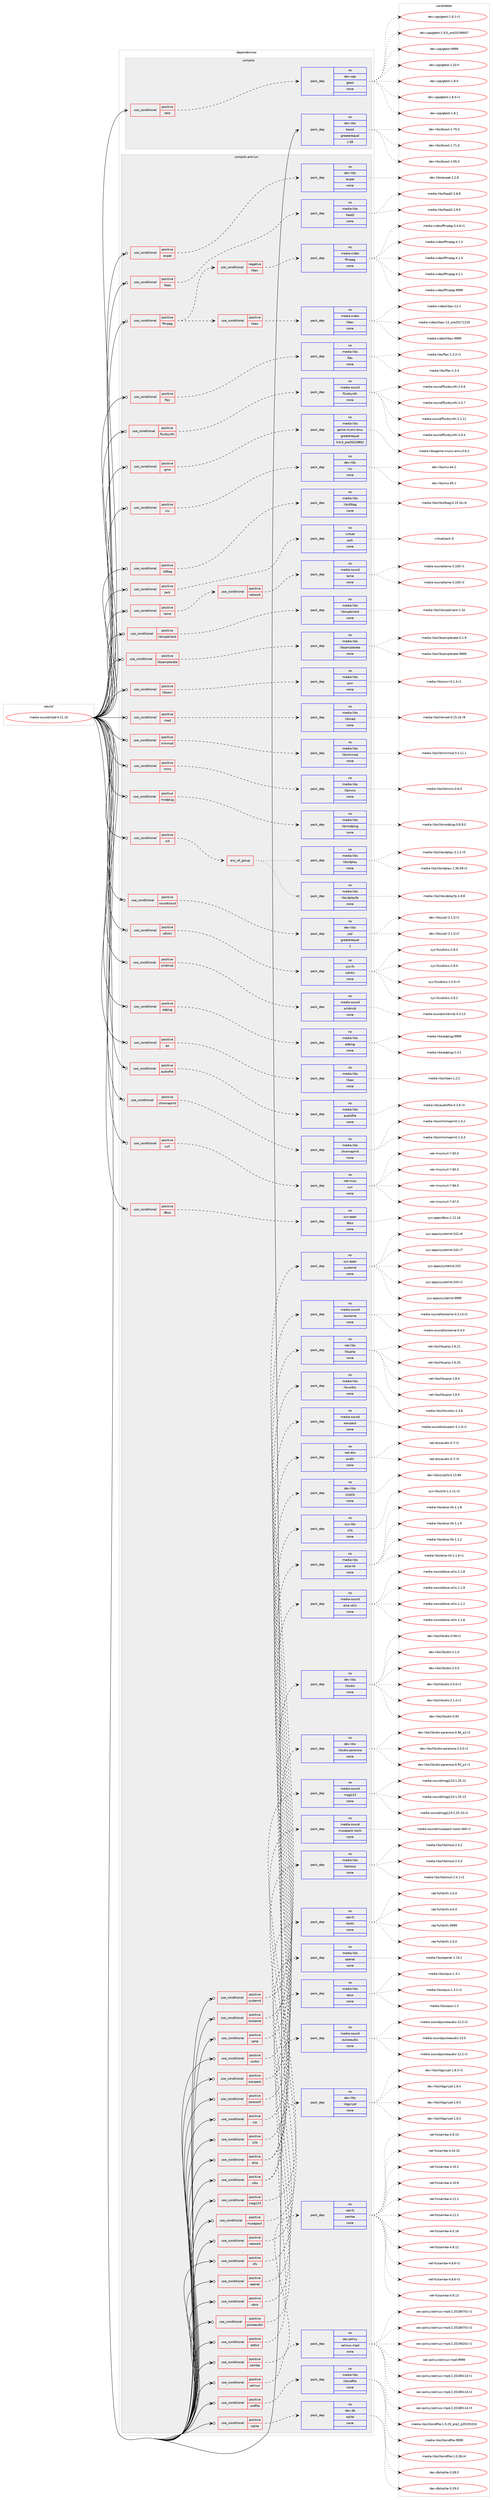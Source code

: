digraph prolog {

# *************
# Graph options
# *************

newrank=true;
concentrate=true;
compound=true;
graph [rankdir=LR,fontname=Helvetica,fontsize=10,ranksep=1.5];#, ranksep=2.5, nodesep=0.2];
edge  [arrowhead=vee];
node  [fontname=Helvetica,fontsize=10];

# **********
# The ebuild
# **********

subgraph cluster_leftcol {
color=gray;
label=<<i>ebuild</i>>;
id [label="media-sound/mpd-0.21.16", color=red, width=4, href="../media-sound/mpd-0.21.16.svg"];
}

# ****************
# The dependencies
# ****************

subgraph cluster_midcol {
color=gray;
label=<<i>dependencies</i>>;
subgraph cluster_compile {
fillcolor="#eeeeee";
style=filled;
label=<<i>compile</i>>;
subgraph cond194494 {
dependency800999 [label=<<TABLE BORDER="0" CELLBORDER="1" CELLSPACING="0" CELLPADDING="4"><TR><TD ROWSPAN="3" CELLPADDING="10">use_conditional</TD></TR><TR><TD>positive</TD></TR><TR><TD>test</TD></TR></TABLE>>, shape=none, color=red];
subgraph pack592512 {
dependency801000 [label=<<TABLE BORDER="0" CELLBORDER="1" CELLSPACING="0" CELLPADDING="4" WIDTH="220"><TR><TD ROWSPAN="6" CELLPADDING="30">pack_dep</TD></TR><TR><TD WIDTH="110">no</TD></TR><TR><TD>dev-cpp</TD></TR><TR><TD>gtest</TD></TR><TR><TD>none</TD></TR><TR><TD></TD></TR></TABLE>>, shape=none, color=blue];
}
dependency800999:e -> dependency801000:w [weight=20,style="dashed",arrowhead="vee"];
}
id:e -> dependency800999:w [weight=20,style="solid",arrowhead="vee"];
subgraph pack592513 {
dependency801001 [label=<<TABLE BORDER="0" CELLBORDER="1" CELLSPACING="0" CELLPADDING="4" WIDTH="220"><TR><TD ROWSPAN="6" CELLPADDING="30">pack_dep</TD></TR><TR><TD WIDTH="110">no</TD></TR><TR><TD>dev-libs</TD></TR><TR><TD>boost</TD></TR><TR><TD>greaterequal</TD></TR><TR><TD>1.58</TD></TR></TABLE>>, shape=none, color=blue];
}
id:e -> dependency801001:w [weight=20,style="solid",arrowhead="vee"];
}
subgraph cluster_compileandrun {
fillcolor="#eeeeee";
style=filled;
label=<<i>compile and run</i>>;
subgraph cond194495 {
dependency801002 [label=<<TABLE BORDER="0" CELLBORDER="1" CELLSPACING="0" CELLPADDING="4"><TR><TD ROWSPAN="3" CELLPADDING="10">use_conditional</TD></TR><TR><TD>positive</TD></TR><TR><TD>adplug</TD></TR></TABLE>>, shape=none, color=red];
subgraph pack592514 {
dependency801003 [label=<<TABLE BORDER="0" CELLBORDER="1" CELLSPACING="0" CELLPADDING="4" WIDTH="220"><TR><TD ROWSPAN="6" CELLPADDING="30">pack_dep</TD></TR><TR><TD WIDTH="110">no</TD></TR><TR><TD>media-libs</TD></TR><TR><TD>adplug</TD></TR><TR><TD>none</TD></TR><TR><TD></TD></TR></TABLE>>, shape=none, color=blue];
}
dependency801002:e -> dependency801003:w [weight=20,style="dashed",arrowhead="vee"];
}
id:e -> dependency801002:w [weight=20,style="solid",arrowhead="odotvee"];
subgraph cond194496 {
dependency801004 [label=<<TABLE BORDER="0" CELLBORDER="1" CELLSPACING="0" CELLPADDING="4"><TR><TD ROWSPAN="3" CELLPADDING="10">use_conditional</TD></TR><TR><TD>positive</TD></TR><TR><TD>alsa</TD></TR></TABLE>>, shape=none, color=red];
subgraph pack592515 {
dependency801005 [label=<<TABLE BORDER="0" CELLBORDER="1" CELLSPACING="0" CELLPADDING="4" WIDTH="220"><TR><TD ROWSPAN="6" CELLPADDING="30">pack_dep</TD></TR><TR><TD WIDTH="110">no</TD></TR><TR><TD>media-libs</TD></TR><TR><TD>alsa-lib</TD></TR><TR><TD>none</TD></TR><TR><TD></TD></TR></TABLE>>, shape=none, color=blue];
}
dependency801004:e -> dependency801005:w [weight=20,style="dashed",arrowhead="vee"];
subgraph pack592516 {
dependency801006 [label=<<TABLE BORDER="0" CELLBORDER="1" CELLSPACING="0" CELLPADDING="4" WIDTH="220"><TR><TD ROWSPAN="6" CELLPADDING="30">pack_dep</TD></TR><TR><TD WIDTH="110">no</TD></TR><TR><TD>media-sound</TD></TR><TR><TD>alsa-utils</TD></TR><TR><TD>none</TD></TR><TR><TD></TD></TR></TABLE>>, shape=none, color=blue];
}
dependency801004:e -> dependency801006:w [weight=20,style="dashed",arrowhead="vee"];
}
id:e -> dependency801004:w [weight=20,style="solid",arrowhead="odotvee"];
subgraph cond194497 {
dependency801007 [label=<<TABLE BORDER="0" CELLBORDER="1" CELLSPACING="0" CELLPADDING="4"><TR><TD ROWSPAN="3" CELLPADDING="10">use_conditional</TD></TR><TR><TD>positive</TD></TR><TR><TD>ao</TD></TR></TABLE>>, shape=none, color=red];
subgraph pack592517 {
dependency801008 [label=<<TABLE BORDER="0" CELLBORDER="1" CELLSPACING="0" CELLPADDING="4" WIDTH="220"><TR><TD ROWSPAN="6" CELLPADDING="30">pack_dep</TD></TR><TR><TD WIDTH="110">no</TD></TR><TR><TD>media-libs</TD></TR><TR><TD>libao</TD></TR><TR><TD>none</TD></TR><TR><TD></TD></TR></TABLE>>, shape=none, color=blue];
}
dependency801007:e -> dependency801008:w [weight=20,style="dashed",arrowhead="vee"];
}
id:e -> dependency801007:w [weight=20,style="solid",arrowhead="odotvee"];
subgraph cond194498 {
dependency801009 [label=<<TABLE BORDER="0" CELLBORDER="1" CELLSPACING="0" CELLPADDING="4"><TR><TD ROWSPAN="3" CELLPADDING="10">use_conditional</TD></TR><TR><TD>positive</TD></TR><TR><TD>audiofile</TD></TR></TABLE>>, shape=none, color=red];
subgraph pack592518 {
dependency801010 [label=<<TABLE BORDER="0" CELLBORDER="1" CELLSPACING="0" CELLPADDING="4" WIDTH="220"><TR><TD ROWSPAN="6" CELLPADDING="30">pack_dep</TD></TR><TR><TD WIDTH="110">no</TD></TR><TR><TD>media-libs</TD></TR><TR><TD>audiofile</TD></TR><TR><TD>none</TD></TR><TR><TD></TD></TR></TABLE>>, shape=none, color=blue];
}
dependency801009:e -> dependency801010:w [weight=20,style="dashed",arrowhead="vee"];
}
id:e -> dependency801009:w [weight=20,style="solid",arrowhead="odotvee"];
subgraph cond194499 {
dependency801011 [label=<<TABLE BORDER="0" CELLBORDER="1" CELLSPACING="0" CELLPADDING="4"><TR><TD ROWSPAN="3" CELLPADDING="10">use_conditional</TD></TR><TR><TD>positive</TD></TR><TR><TD>cdio</TD></TR></TABLE>>, shape=none, color=red];
subgraph pack592519 {
dependency801012 [label=<<TABLE BORDER="0" CELLBORDER="1" CELLSPACING="0" CELLPADDING="4" WIDTH="220"><TR><TD ROWSPAN="6" CELLPADDING="30">pack_dep</TD></TR><TR><TD WIDTH="110">no</TD></TR><TR><TD>dev-libs</TD></TR><TR><TD>libcdio</TD></TR><TR><TD>none</TD></TR><TR><TD></TD></TR></TABLE>>, shape=none, color=blue];
}
dependency801011:e -> dependency801012:w [weight=20,style="dashed",arrowhead="vee"];
subgraph pack592520 {
dependency801013 [label=<<TABLE BORDER="0" CELLBORDER="1" CELLSPACING="0" CELLPADDING="4" WIDTH="220"><TR><TD ROWSPAN="6" CELLPADDING="30">pack_dep</TD></TR><TR><TD WIDTH="110">no</TD></TR><TR><TD>dev-libs</TD></TR><TR><TD>libcdio-paranoia</TD></TR><TR><TD>none</TD></TR><TR><TD></TD></TR></TABLE>>, shape=none, color=blue];
}
dependency801011:e -> dependency801013:w [weight=20,style="dashed",arrowhead="vee"];
}
id:e -> dependency801011:w [weight=20,style="solid",arrowhead="odotvee"];
subgraph cond194500 {
dependency801014 [label=<<TABLE BORDER="0" CELLBORDER="1" CELLSPACING="0" CELLPADDING="4"><TR><TD ROWSPAN="3" CELLPADDING="10">use_conditional</TD></TR><TR><TD>positive</TD></TR><TR><TD>chromaprint</TD></TR></TABLE>>, shape=none, color=red];
subgraph pack592521 {
dependency801015 [label=<<TABLE BORDER="0" CELLBORDER="1" CELLSPACING="0" CELLPADDING="4" WIDTH="220"><TR><TD ROWSPAN="6" CELLPADDING="30">pack_dep</TD></TR><TR><TD WIDTH="110">no</TD></TR><TR><TD>media-libs</TD></TR><TR><TD>chromaprint</TD></TR><TR><TD>none</TD></TR><TR><TD></TD></TR></TABLE>>, shape=none, color=blue];
}
dependency801014:e -> dependency801015:w [weight=20,style="dashed",arrowhead="vee"];
}
id:e -> dependency801014:w [weight=20,style="solid",arrowhead="odotvee"];
subgraph cond194501 {
dependency801016 [label=<<TABLE BORDER="0" CELLBORDER="1" CELLSPACING="0" CELLPADDING="4"><TR><TD ROWSPAN="3" CELLPADDING="10">use_conditional</TD></TR><TR><TD>positive</TD></TR><TR><TD>curl</TD></TR></TABLE>>, shape=none, color=red];
subgraph pack592522 {
dependency801017 [label=<<TABLE BORDER="0" CELLBORDER="1" CELLSPACING="0" CELLPADDING="4" WIDTH="220"><TR><TD ROWSPAN="6" CELLPADDING="30">pack_dep</TD></TR><TR><TD WIDTH="110">no</TD></TR><TR><TD>net-misc</TD></TR><TR><TD>curl</TD></TR><TR><TD>none</TD></TR><TR><TD></TD></TR></TABLE>>, shape=none, color=blue];
}
dependency801016:e -> dependency801017:w [weight=20,style="dashed",arrowhead="vee"];
}
id:e -> dependency801016:w [weight=20,style="solid",arrowhead="odotvee"];
subgraph cond194502 {
dependency801018 [label=<<TABLE BORDER="0" CELLBORDER="1" CELLSPACING="0" CELLPADDING="4"><TR><TD ROWSPAN="3" CELLPADDING="10">use_conditional</TD></TR><TR><TD>positive</TD></TR><TR><TD>dbus</TD></TR></TABLE>>, shape=none, color=red];
subgraph pack592523 {
dependency801019 [label=<<TABLE BORDER="0" CELLBORDER="1" CELLSPACING="0" CELLPADDING="4" WIDTH="220"><TR><TD ROWSPAN="6" CELLPADDING="30">pack_dep</TD></TR><TR><TD WIDTH="110">no</TD></TR><TR><TD>sys-apps</TD></TR><TR><TD>dbus</TD></TR><TR><TD>none</TD></TR><TR><TD></TD></TR></TABLE>>, shape=none, color=blue];
}
dependency801018:e -> dependency801019:w [weight=20,style="dashed",arrowhead="vee"];
}
id:e -> dependency801018:w [weight=20,style="solid",arrowhead="odotvee"];
subgraph cond194503 {
dependency801020 [label=<<TABLE BORDER="0" CELLBORDER="1" CELLSPACING="0" CELLPADDING="4"><TR><TD ROWSPAN="3" CELLPADDING="10">use_conditional</TD></TR><TR><TD>positive</TD></TR><TR><TD>expat</TD></TR></TABLE>>, shape=none, color=red];
subgraph pack592524 {
dependency801021 [label=<<TABLE BORDER="0" CELLBORDER="1" CELLSPACING="0" CELLPADDING="4" WIDTH="220"><TR><TD ROWSPAN="6" CELLPADDING="30">pack_dep</TD></TR><TR><TD WIDTH="110">no</TD></TR><TR><TD>dev-libs</TD></TR><TR><TD>expat</TD></TR><TR><TD>none</TD></TR><TR><TD></TD></TR></TABLE>>, shape=none, color=blue];
}
dependency801020:e -> dependency801021:w [weight=20,style="dashed",arrowhead="vee"];
}
id:e -> dependency801020:w [weight=20,style="solid",arrowhead="odotvee"];
subgraph cond194504 {
dependency801022 [label=<<TABLE BORDER="0" CELLBORDER="1" CELLSPACING="0" CELLPADDING="4"><TR><TD ROWSPAN="3" CELLPADDING="10">use_conditional</TD></TR><TR><TD>positive</TD></TR><TR><TD>faad</TD></TR></TABLE>>, shape=none, color=red];
subgraph pack592525 {
dependency801023 [label=<<TABLE BORDER="0" CELLBORDER="1" CELLSPACING="0" CELLPADDING="4" WIDTH="220"><TR><TD ROWSPAN="6" CELLPADDING="30">pack_dep</TD></TR><TR><TD WIDTH="110">no</TD></TR><TR><TD>media-libs</TD></TR><TR><TD>faad2</TD></TR><TR><TD>none</TD></TR><TR><TD></TD></TR></TABLE>>, shape=none, color=blue];
}
dependency801022:e -> dependency801023:w [weight=20,style="dashed",arrowhead="vee"];
}
id:e -> dependency801022:w [weight=20,style="solid",arrowhead="odotvee"];
subgraph cond194505 {
dependency801024 [label=<<TABLE BORDER="0" CELLBORDER="1" CELLSPACING="0" CELLPADDING="4"><TR><TD ROWSPAN="3" CELLPADDING="10">use_conditional</TD></TR><TR><TD>positive</TD></TR><TR><TD>ffmpeg</TD></TR></TABLE>>, shape=none, color=red];
subgraph cond194506 {
dependency801025 [label=<<TABLE BORDER="0" CELLBORDER="1" CELLSPACING="0" CELLPADDING="4"><TR><TD ROWSPAN="3" CELLPADDING="10">use_conditional</TD></TR><TR><TD>positive</TD></TR><TR><TD>libav</TD></TR></TABLE>>, shape=none, color=red];
subgraph pack592526 {
dependency801026 [label=<<TABLE BORDER="0" CELLBORDER="1" CELLSPACING="0" CELLPADDING="4" WIDTH="220"><TR><TD ROWSPAN="6" CELLPADDING="30">pack_dep</TD></TR><TR><TD WIDTH="110">no</TD></TR><TR><TD>media-video</TD></TR><TR><TD>libav</TD></TR><TR><TD>none</TD></TR><TR><TD></TD></TR></TABLE>>, shape=none, color=blue];
}
dependency801025:e -> dependency801026:w [weight=20,style="dashed",arrowhead="vee"];
}
dependency801024:e -> dependency801025:w [weight=20,style="dashed",arrowhead="vee"];
subgraph cond194507 {
dependency801027 [label=<<TABLE BORDER="0" CELLBORDER="1" CELLSPACING="0" CELLPADDING="4"><TR><TD ROWSPAN="3" CELLPADDING="10">use_conditional</TD></TR><TR><TD>negative</TD></TR><TR><TD>libav</TD></TR></TABLE>>, shape=none, color=red];
subgraph pack592527 {
dependency801028 [label=<<TABLE BORDER="0" CELLBORDER="1" CELLSPACING="0" CELLPADDING="4" WIDTH="220"><TR><TD ROWSPAN="6" CELLPADDING="30">pack_dep</TD></TR><TR><TD WIDTH="110">no</TD></TR><TR><TD>media-video</TD></TR><TR><TD>ffmpeg</TD></TR><TR><TD>none</TD></TR><TR><TD></TD></TR></TABLE>>, shape=none, color=blue];
}
dependency801027:e -> dependency801028:w [weight=20,style="dashed",arrowhead="vee"];
}
dependency801024:e -> dependency801027:w [weight=20,style="dashed",arrowhead="vee"];
}
id:e -> dependency801024:w [weight=20,style="solid",arrowhead="odotvee"];
subgraph cond194508 {
dependency801029 [label=<<TABLE BORDER="0" CELLBORDER="1" CELLSPACING="0" CELLPADDING="4"><TR><TD ROWSPAN="3" CELLPADDING="10">use_conditional</TD></TR><TR><TD>positive</TD></TR><TR><TD>flac</TD></TR></TABLE>>, shape=none, color=red];
subgraph pack592528 {
dependency801030 [label=<<TABLE BORDER="0" CELLBORDER="1" CELLSPACING="0" CELLPADDING="4" WIDTH="220"><TR><TD ROWSPAN="6" CELLPADDING="30">pack_dep</TD></TR><TR><TD WIDTH="110">no</TD></TR><TR><TD>media-libs</TD></TR><TR><TD>flac</TD></TR><TR><TD>none</TD></TR><TR><TD></TD></TR></TABLE>>, shape=none, color=blue];
}
dependency801029:e -> dependency801030:w [weight=20,style="dashed",arrowhead="vee"];
}
id:e -> dependency801029:w [weight=20,style="solid",arrowhead="odotvee"];
subgraph cond194509 {
dependency801031 [label=<<TABLE BORDER="0" CELLBORDER="1" CELLSPACING="0" CELLPADDING="4"><TR><TD ROWSPAN="3" CELLPADDING="10">use_conditional</TD></TR><TR><TD>positive</TD></TR><TR><TD>fluidsynth</TD></TR></TABLE>>, shape=none, color=red];
subgraph pack592529 {
dependency801032 [label=<<TABLE BORDER="0" CELLBORDER="1" CELLSPACING="0" CELLPADDING="4" WIDTH="220"><TR><TD ROWSPAN="6" CELLPADDING="30">pack_dep</TD></TR><TR><TD WIDTH="110">no</TD></TR><TR><TD>media-sound</TD></TR><TR><TD>fluidsynth</TD></TR><TR><TD>none</TD></TR><TR><TD></TD></TR></TABLE>>, shape=none, color=blue];
}
dependency801031:e -> dependency801032:w [weight=20,style="dashed",arrowhead="vee"];
}
id:e -> dependency801031:w [weight=20,style="solid",arrowhead="odotvee"];
subgraph cond194510 {
dependency801033 [label=<<TABLE BORDER="0" CELLBORDER="1" CELLSPACING="0" CELLPADDING="4"><TR><TD ROWSPAN="3" CELLPADDING="10">use_conditional</TD></TR><TR><TD>positive</TD></TR><TR><TD>gme</TD></TR></TABLE>>, shape=none, color=red];
subgraph pack592530 {
dependency801034 [label=<<TABLE BORDER="0" CELLBORDER="1" CELLSPACING="0" CELLPADDING="4" WIDTH="220"><TR><TD ROWSPAN="6" CELLPADDING="30">pack_dep</TD></TR><TR><TD WIDTH="110">no</TD></TR><TR><TD>media-libs</TD></TR><TR><TD>game-music-emu</TD></TR><TR><TD>greaterequal</TD></TR><TR><TD>0.6.0_pre20120802</TD></TR></TABLE>>, shape=none, color=blue];
}
dependency801033:e -> dependency801034:w [weight=20,style="dashed",arrowhead="vee"];
}
id:e -> dependency801033:w [weight=20,style="solid",arrowhead="odotvee"];
subgraph cond194511 {
dependency801035 [label=<<TABLE BORDER="0" CELLBORDER="1" CELLSPACING="0" CELLPADDING="4"><TR><TD ROWSPAN="3" CELLPADDING="10">use_conditional</TD></TR><TR><TD>positive</TD></TR><TR><TD>icu</TD></TR></TABLE>>, shape=none, color=red];
subgraph pack592531 {
dependency801036 [label=<<TABLE BORDER="0" CELLBORDER="1" CELLSPACING="0" CELLPADDING="4" WIDTH="220"><TR><TD ROWSPAN="6" CELLPADDING="30">pack_dep</TD></TR><TR><TD WIDTH="110">no</TD></TR><TR><TD>dev-libs</TD></TR><TR><TD>icu</TD></TR><TR><TD>none</TD></TR><TR><TD></TD></TR></TABLE>>, shape=none, color=blue];
}
dependency801035:e -> dependency801036:w [weight=20,style="dashed",arrowhead="vee"];
}
id:e -> dependency801035:w [weight=20,style="solid",arrowhead="odotvee"];
subgraph cond194512 {
dependency801037 [label=<<TABLE BORDER="0" CELLBORDER="1" CELLSPACING="0" CELLPADDING="4"><TR><TD ROWSPAN="3" CELLPADDING="10">use_conditional</TD></TR><TR><TD>positive</TD></TR><TR><TD>id3tag</TD></TR></TABLE>>, shape=none, color=red];
subgraph pack592532 {
dependency801038 [label=<<TABLE BORDER="0" CELLBORDER="1" CELLSPACING="0" CELLPADDING="4" WIDTH="220"><TR><TD ROWSPAN="6" CELLPADDING="30">pack_dep</TD></TR><TR><TD WIDTH="110">no</TD></TR><TR><TD>media-libs</TD></TR><TR><TD>libid3tag</TD></TR><TR><TD>none</TD></TR><TR><TD></TD></TR></TABLE>>, shape=none, color=blue];
}
dependency801037:e -> dependency801038:w [weight=20,style="dashed",arrowhead="vee"];
}
id:e -> dependency801037:w [weight=20,style="solid",arrowhead="odotvee"];
subgraph cond194513 {
dependency801039 [label=<<TABLE BORDER="0" CELLBORDER="1" CELLSPACING="0" CELLPADDING="4"><TR><TD ROWSPAN="3" CELLPADDING="10">use_conditional</TD></TR><TR><TD>positive</TD></TR><TR><TD>jack</TD></TR></TABLE>>, shape=none, color=red];
subgraph pack592533 {
dependency801040 [label=<<TABLE BORDER="0" CELLBORDER="1" CELLSPACING="0" CELLPADDING="4" WIDTH="220"><TR><TD ROWSPAN="6" CELLPADDING="30">pack_dep</TD></TR><TR><TD WIDTH="110">no</TD></TR><TR><TD>virtual</TD></TR><TR><TD>jack</TD></TR><TR><TD>none</TD></TR><TR><TD></TD></TR></TABLE>>, shape=none, color=blue];
}
dependency801039:e -> dependency801040:w [weight=20,style="dashed",arrowhead="vee"];
}
id:e -> dependency801039:w [weight=20,style="solid",arrowhead="odotvee"];
subgraph cond194514 {
dependency801041 [label=<<TABLE BORDER="0" CELLBORDER="1" CELLSPACING="0" CELLPADDING="4"><TR><TD ROWSPAN="3" CELLPADDING="10">use_conditional</TD></TR><TR><TD>positive</TD></TR><TR><TD>lame</TD></TR></TABLE>>, shape=none, color=red];
subgraph cond194515 {
dependency801042 [label=<<TABLE BORDER="0" CELLBORDER="1" CELLSPACING="0" CELLPADDING="4"><TR><TD ROWSPAN="3" CELLPADDING="10">use_conditional</TD></TR><TR><TD>positive</TD></TR><TR><TD>network</TD></TR></TABLE>>, shape=none, color=red];
subgraph pack592534 {
dependency801043 [label=<<TABLE BORDER="0" CELLBORDER="1" CELLSPACING="0" CELLPADDING="4" WIDTH="220"><TR><TD ROWSPAN="6" CELLPADDING="30">pack_dep</TD></TR><TR><TD WIDTH="110">no</TD></TR><TR><TD>media-sound</TD></TR><TR><TD>lame</TD></TR><TR><TD>none</TD></TR><TR><TD></TD></TR></TABLE>>, shape=none, color=blue];
}
dependency801042:e -> dependency801043:w [weight=20,style="dashed",arrowhead="vee"];
}
dependency801041:e -> dependency801042:w [weight=20,style="dashed",arrowhead="vee"];
}
id:e -> dependency801041:w [weight=20,style="solid",arrowhead="odotvee"];
subgraph cond194516 {
dependency801044 [label=<<TABLE BORDER="0" CELLBORDER="1" CELLSPACING="0" CELLPADDING="4"><TR><TD ROWSPAN="3" CELLPADDING="10">use_conditional</TD></TR><TR><TD>positive</TD></TR><TR><TD>libmpdclient</TD></TR></TABLE>>, shape=none, color=red];
subgraph pack592535 {
dependency801045 [label=<<TABLE BORDER="0" CELLBORDER="1" CELLSPACING="0" CELLPADDING="4" WIDTH="220"><TR><TD ROWSPAN="6" CELLPADDING="30">pack_dep</TD></TR><TR><TD WIDTH="110">no</TD></TR><TR><TD>media-libs</TD></TR><TR><TD>libmpdclient</TD></TR><TR><TD>none</TD></TR><TR><TD></TD></TR></TABLE>>, shape=none, color=blue];
}
dependency801044:e -> dependency801045:w [weight=20,style="dashed",arrowhead="vee"];
}
id:e -> dependency801044:w [weight=20,style="solid",arrowhead="odotvee"];
subgraph cond194517 {
dependency801046 [label=<<TABLE BORDER="0" CELLBORDER="1" CELLSPACING="0" CELLPADDING="4"><TR><TD ROWSPAN="3" CELLPADDING="10">use_conditional</TD></TR><TR><TD>positive</TD></TR><TR><TD>libsamplerate</TD></TR></TABLE>>, shape=none, color=red];
subgraph pack592536 {
dependency801047 [label=<<TABLE BORDER="0" CELLBORDER="1" CELLSPACING="0" CELLPADDING="4" WIDTH="220"><TR><TD ROWSPAN="6" CELLPADDING="30">pack_dep</TD></TR><TR><TD WIDTH="110">no</TD></TR><TR><TD>media-libs</TD></TR><TR><TD>libsamplerate</TD></TR><TR><TD>none</TD></TR><TR><TD></TD></TR></TABLE>>, shape=none, color=blue];
}
dependency801046:e -> dependency801047:w [weight=20,style="dashed",arrowhead="vee"];
}
id:e -> dependency801046:w [weight=20,style="solid",arrowhead="odotvee"];
subgraph cond194518 {
dependency801048 [label=<<TABLE BORDER="0" CELLBORDER="1" CELLSPACING="0" CELLPADDING="4"><TR><TD ROWSPAN="3" CELLPADDING="10">use_conditional</TD></TR><TR><TD>positive</TD></TR><TR><TD>libsoxr</TD></TR></TABLE>>, shape=none, color=red];
subgraph pack592537 {
dependency801049 [label=<<TABLE BORDER="0" CELLBORDER="1" CELLSPACING="0" CELLPADDING="4" WIDTH="220"><TR><TD ROWSPAN="6" CELLPADDING="30">pack_dep</TD></TR><TR><TD WIDTH="110">no</TD></TR><TR><TD>media-libs</TD></TR><TR><TD>soxr</TD></TR><TR><TD>none</TD></TR><TR><TD></TD></TR></TABLE>>, shape=none, color=blue];
}
dependency801048:e -> dependency801049:w [weight=20,style="dashed",arrowhead="vee"];
}
id:e -> dependency801048:w [weight=20,style="solid",arrowhead="odotvee"];
subgraph cond194519 {
dependency801050 [label=<<TABLE BORDER="0" CELLBORDER="1" CELLSPACING="0" CELLPADDING="4"><TR><TD ROWSPAN="3" CELLPADDING="10">use_conditional</TD></TR><TR><TD>positive</TD></TR><TR><TD>mad</TD></TR></TABLE>>, shape=none, color=red];
subgraph pack592538 {
dependency801051 [label=<<TABLE BORDER="0" CELLBORDER="1" CELLSPACING="0" CELLPADDING="4" WIDTH="220"><TR><TD ROWSPAN="6" CELLPADDING="30">pack_dep</TD></TR><TR><TD WIDTH="110">no</TD></TR><TR><TD>media-libs</TD></TR><TR><TD>libmad</TD></TR><TR><TD>none</TD></TR><TR><TD></TD></TR></TABLE>>, shape=none, color=blue];
}
dependency801050:e -> dependency801051:w [weight=20,style="dashed",arrowhead="vee"];
}
id:e -> dependency801050:w [weight=20,style="solid",arrowhead="odotvee"];
subgraph cond194520 {
dependency801052 [label=<<TABLE BORDER="0" CELLBORDER="1" CELLSPACING="0" CELLPADDING="4"><TR><TD ROWSPAN="3" CELLPADDING="10">use_conditional</TD></TR><TR><TD>positive</TD></TR><TR><TD>mikmod</TD></TR></TABLE>>, shape=none, color=red];
subgraph pack592539 {
dependency801053 [label=<<TABLE BORDER="0" CELLBORDER="1" CELLSPACING="0" CELLPADDING="4" WIDTH="220"><TR><TD ROWSPAN="6" CELLPADDING="30">pack_dep</TD></TR><TR><TD WIDTH="110">no</TD></TR><TR><TD>media-libs</TD></TR><TR><TD>libmikmod</TD></TR><TR><TD>none</TD></TR><TR><TD></TD></TR></TABLE>>, shape=none, color=blue];
}
dependency801052:e -> dependency801053:w [weight=20,style="dashed",arrowhead="vee"];
}
id:e -> dependency801052:w [weight=20,style="solid",arrowhead="odotvee"];
subgraph cond194521 {
dependency801054 [label=<<TABLE BORDER="0" CELLBORDER="1" CELLSPACING="0" CELLPADDING="4"><TR><TD ROWSPAN="3" CELLPADDING="10">use_conditional</TD></TR><TR><TD>positive</TD></TR><TR><TD>mms</TD></TR></TABLE>>, shape=none, color=red];
subgraph pack592540 {
dependency801055 [label=<<TABLE BORDER="0" CELLBORDER="1" CELLSPACING="0" CELLPADDING="4" WIDTH="220"><TR><TD ROWSPAN="6" CELLPADDING="30">pack_dep</TD></TR><TR><TD WIDTH="110">no</TD></TR><TR><TD>media-libs</TD></TR><TR><TD>libmms</TD></TR><TR><TD>none</TD></TR><TR><TD></TD></TR></TABLE>>, shape=none, color=blue];
}
dependency801054:e -> dependency801055:w [weight=20,style="dashed",arrowhead="vee"];
}
id:e -> dependency801054:w [weight=20,style="solid",arrowhead="odotvee"];
subgraph cond194522 {
dependency801056 [label=<<TABLE BORDER="0" CELLBORDER="1" CELLSPACING="0" CELLPADDING="4"><TR><TD ROWSPAN="3" CELLPADDING="10">use_conditional</TD></TR><TR><TD>positive</TD></TR><TR><TD>modplug</TD></TR></TABLE>>, shape=none, color=red];
subgraph pack592541 {
dependency801057 [label=<<TABLE BORDER="0" CELLBORDER="1" CELLSPACING="0" CELLPADDING="4" WIDTH="220"><TR><TD ROWSPAN="6" CELLPADDING="30">pack_dep</TD></TR><TR><TD WIDTH="110">no</TD></TR><TR><TD>media-libs</TD></TR><TR><TD>libmodplug</TD></TR><TR><TD>none</TD></TR><TR><TD></TD></TR></TABLE>>, shape=none, color=blue];
}
dependency801056:e -> dependency801057:w [weight=20,style="dashed",arrowhead="vee"];
}
id:e -> dependency801056:w [weight=20,style="solid",arrowhead="odotvee"];
subgraph cond194523 {
dependency801058 [label=<<TABLE BORDER="0" CELLBORDER="1" CELLSPACING="0" CELLPADDING="4"><TR><TD ROWSPAN="3" CELLPADDING="10">use_conditional</TD></TR><TR><TD>positive</TD></TR><TR><TD>mpg123</TD></TR></TABLE>>, shape=none, color=red];
subgraph pack592542 {
dependency801059 [label=<<TABLE BORDER="0" CELLBORDER="1" CELLSPACING="0" CELLPADDING="4" WIDTH="220"><TR><TD ROWSPAN="6" CELLPADDING="30">pack_dep</TD></TR><TR><TD WIDTH="110">no</TD></TR><TR><TD>media-sound</TD></TR><TR><TD>mpg123</TD></TR><TR><TD>none</TD></TR><TR><TD></TD></TR></TABLE>>, shape=none, color=blue];
}
dependency801058:e -> dependency801059:w [weight=20,style="dashed",arrowhead="vee"];
}
id:e -> dependency801058:w [weight=20,style="solid",arrowhead="odotvee"];
subgraph cond194524 {
dependency801060 [label=<<TABLE BORDER="0" CELLBORDER="1" CELLSPACING="0" CELLPADDING="4"><TR><TD ROWSPAN="3" CELLPADDING="10">use_conditional</TD></TR><TR><TD>positive</TD></TR><TR><TD>musepack</TD></TR></TABLE>>, shape=none, color=red];
subgraph pack592543 {
dependency801061 [label=<<TABLE BORDER="0" CELLBORDER="1" CELLSPACING="0" CELLPADDING="4" WIDTH="220"><TR><TD ROWSPAN="6" CELLPADDING="30">pack_dep</TD></TR><TR><TD WIDTH="110">no</TD></TR><TR><TD>media-sound</TD></TR><TR><TD>musepack-tools</TD></TR><TR><TD>none</TD></TR><TR><TD></TD></TR></TABLE>>, shape=none, color=blue];
}
dependency801060:e -> dependency801061:w [weight=20,style="dashed",arrowhead="vee"];
}
id:e -> dependency801060:w [weight=20,style="solid",arrowhead="odotvee"];
subgraph cond194525 {
dependency801062 [label=<<TABLE BORDER="0" CELLBORDER="1" CELLSPACING="0" CELLPADDING="4"><TR><TD ROWSPAN="3" CELLPADDING="10">use_conditional</TD></TR><TR><TD>positive</TD></TR><TR><TD>network</TD></TR></TABLE>>, shape=none, color=red];
subgraph pack592544 {
dependency801063 [label=<<TABLE BORDER="0" CELLBORDER="1" CELLSPACING="0" CELLPADDING="4" WIDTH="220"><TR><TD ROWSPAN="6" CELLPADDING="30">pack_dep</TD></TR><TR><TD WIDTH="110">no</TD></TR><TR><TD>media-libs</TD></TR><TR><TD>libshout</TD></TR><TR><TD>none</TD></TR><TR><TD></TD></TR></TABLE>>, shape=none, color=blue];
}
dependency801062:e -> dependency801063:w [weight=20,style="dashed",arrowhead="vee"];
}
id:e -> dependency801062:w [weight=20,style="solid",arrowhead="odotvee"];
subgraph cond194526 {
dependency801064 [label=<<TABLE BORDER="0" CELLBORDER="1" CELLSPACING="0" CELLPADDING="4"><TR><TD ROWSPAN="3" CELLPADDING="10">use_conditional</TD></TR><TR><TD>positive</TD></TR><TR><TD>nfs</TD></TR></TABLE>>, shape=none, color=red];
subgraph pack592545 {
dependency801065 [label=<<TABLE BORDER="0" CELLBORDER="1" CELLSPACING="0" CELLPADDING="4" WIDTH="220"><TR><TD ROWSPAN="6" CELLPADDING="30">pack_dep</TD></TR><TR><TD WIDTH="110">no</TD></TR><TR><TD>net-fs</TD></TR><TR><TD>libnfs</TD></TR><TR><TD>none</TD></TR><TR><TD></TD></TR></TABLE>>, shape=none, color=blue];
}
dependency801064:e -> dependency801065:w [weight=20,style="dashed",arrowhead="vee"];
}
id:e -> dependency801064:w [weight=20,style="solid",arrowhead="odotvee"];
subgraph cond194527 {
dependency801066 [label=<<TABLE BORDER="0" CELLBORDER="1" CELLSPACING="0" CELLPADDING="4"><TR><TD ROWSPAN="3" CELLPADDING="10">use_conditional</TD></TR><TR><TD>positive</TD></TR><TR><TD>openal</TD></TR></TABLE>>, shape=none, color=red];
subgraph pack592546 {
dependency801067 [label=<<TABLE BORDER="0" CELLBORDER="1" CELLSPACING="0" CELLPADDING="4" WIDTH="220"><TR><TD ROWSPAN="6" CELLPADDING="30">pack_dep</TD></TR><TR><TD WIDTH="110">no</TD></TR><TR><TD>media-libs</TD></TR><TR><TD>openal</TD></TR><TR><TD>none</TD></TR><TR><TD></TD></TR></TABLE>>, shape=none, color=blue];
}
dependency801066:e -> dependency801067:w [weight=20,style="dashed",arrowhead="vee"];
}
id:e -> dependency801066:w [weight=20,style="solid",arrowhead="odotvee"];
subgraph cond194528 {
dependency801068 [label=<<TABLE BORDER="0" CELLBORDER="1" CELLSPACING="0" CELLPADDING="4"><TR><TD ROWSPAN="3" CELLPADDING="10">use_conditional</TD></TR><TR><TD>positive</TD></TR><TR><TD>opus</TD></TR></TABLE>>, shape=none, color=red];
subgraph pack592547 {
dependency801069 [label=<<TABLE BORDER="0" CELLBORDER="1" CELLSPACING="0" CELLPADDING="4" WIDTH="220"><TR><TD ROWSPAN="6" CELLPADDING="30">pack_dep</TD></TR><TR><TD WIDTH="110">no</TD></TR><TR><TD>media-libs</TD></TR><TR><TD>opus</TD></TR><TR><TD>none</TD></TR><TR><TD></TD></TR></TABLE>>, shape=none, color=blue];
}
dependency801068:e -> dependency801069:w [weight=20,style="dashed",arrowhead="vee"];
}
id:e -> dependency801068:w [weight=20,style="solid",arrowhead="odotvee"];
subgraph cond194529 {
dependency801070 [label=<<TABLE BORDER="0" CELLBORDER="1" CELLSPACING="0" CELLPADDING="4"><TR><TD ROWSPAN="3" CELLPADDING="10">use_conditional</TD></TR><TR><TD>positive</TD></TR><TR><TD>pulseaudio</TD></TR></TABLE>>, shape=none, color=red];
subgraph pack592548 {
dependency801071 [label=<<TABLE BORDER="0" CELLBORDER="1" CELLSPACING="0" CELLPADDING="4" WIDTH="220"><TR><TD ROWSPAN="6" CELLPADDING="30">pack_dep</TD></TR><TR><TD WIDTH="110">no</TD></TR><TR><TD>media-sound</TD></TR><TR><TD>pulseaudio</TD></TR><TR><TD>none</TD></TR><TR><TD></TD></TR></TABLE>>, shape=none, color=blue];
}
dependency801070:e -> dependency801071:w [weight=20,style="dashed",arrowhead="vee"];
}
id:e -> dependency801070:w [weight=20,style="solid",arrowhead="odotvee"];
subgraph cond194530 {
dependency801072 [label=<<TABLE BORDER="0" CELLBORDER="1" CELLSPACING="0" CELLPADDING="4"><TR><TD ROWSPAN="3" CELLPADDING="10">use_conditional</TD></TR><TR><TD>positive</TD></TR><TR><TD>qobuz</TD></TR></TABLE>>, shape=none, color=red];
subgraph pack592549 {
dependency801073 [label=<<TABLE BORDER="0" CELLBORDER="1" CELLSPACING="0" CELLPADDING="4" WIDTH="220"><TR><TD ROWSPAN="6" CELLPADDING="30">pack_dep</TD></TR><TR><TD WIDTH="110">no</TD></TR><TR><TD>dev-libs</TD></TR><TR><TD>libgcrypt</TD></TR><TR><TD>none</TD></TR><TR><TD></TD></TR></TABLE>>, shape=none, color=blue];
}
dependency801072:e -> dependency801073:w [weight=20,style="dashed",arrowhead="vee"];
}
id:e -> dependency801072:w [weight=20,style="solid",arrowhead="odotvee"];
subgraph cond194531 {
dependency801074 [label=<<TABLE BORDER="0" CELLBORDER="1" CELLSPACING="0" CELLPADDING="4"><TR><TD ROWSPAN="3" CELLPADDING="10">use_conditional</TD></TR><TR><TD>positive</TD></TR><TR><TD>samba</TD></TR></TABLE>>, shape=none, color=red];
subgraph pack592550 {
dependency801075 [label=<<TABLE BORDER="0" CELLBORDER="1" CELLSPACING="0" CELLPADDING="4" WIDTH="220"><TR><TD ROWSPAN="6" CELLPADDING="30">pack_dep</TD></TR><TR><TD WIDTH="110">no</TD></TR><TR><TD>net-fs</TD></TR><TR><TD>samba</TD></TR><TR><TD>none</TD></TR><TR><TD></TD></TR></TABLE>>, shape=none, color=blue];
}
dependency801074:e -> dependency801075:w [weight=20,style="dashed",arrowhead="vee"];
}
id:e -> dependency801074:w [weight=20,style="solid",arrowhead="odotvee"];
subgraph cond194532 {
dependency801076 [label=<<TABLE BORDER="0" CELLBORDER="1" CELLSPACING="0" CELLPADDING="4"><TR><TD ROWSPAN="3" CELLPADDING="10">use_conditional</TD></TR><TR><TD>positive</TD></TR><TR><TD>selinux</TD></TR></TABLE>>, shape=none, color=red];
subgraph pack592551 {
dependency801077 [label=<<TABLE BORDER="0" CELLBORDER="1" CELLSPACING="0" CELLPADDING="4" WIDTH="220"><TR><TD ROWSPAN="6" CELLPADDING="30">pack_dep</TD></TR><TR><TD WIDTH="110">no</TD></TR><TR><TD>sec-policy</TD></TR><TR><TD>selinux-mpd</TD></TR><TR><TD>none</TD></TR><TR><TD></TD></TR></TABLE>>, shape=none, color=blue];
}
dependency801076:e -> dependency801077:w [weight=20,style="dashed",arrowhead="vee"];
}
id:e -> dependency801076:w [weight=20,style="solid",arrowhead="odotvee"];
subgraph cond194533 {
dependency801078 [label=<<TABLE BORDER="0" CELLBORDER="1" CELLSPACING="0" CELLPADDING="4"><TR><TD ROWSPAN="3" CELLPADDING="10">use_conditional</TD></TR><TR><TD>positive</TD></TR><TR><TD>sid</TD></TR></TABLE>>, shape=none, color=red];
subgraph any13545 {
dependency801079 [label=<<TABLE BORDER="0" CELLBORDER="1" CELLSPACING="0" CELLPADDING="4"><TR><TD CELLPADDING="10">any_of_group</TD></TR></TABLE>>, shape=none, color=red];subgraph pack592552 {
dependency801080 [label=<<TABLE BORDER="0" CELLBORDER="1" CELLSPACING="0" CELLPADDING="4" WIDTH="220"><TR><TD ROWSPAN="6" CELLPADDING="30">pack_dep</TD></TR><TR><TD WIDTH="110">no</TD></TR><TR><TD>media-libs</TD></TR><TR><TD>libsidplay</TD></TR><TR><TD>none</TD></TR><TR><TD></TD></TR></TABLE>>, shape=none, color=blue];
}
dependency801079:e -> dependency801080:w [weight=20,style="dotted",arrowhead="oinv"];
subgraph pack592553 {
dependency801081 [label=<<TABLE BORDER="0" CELLBORDER="1" CELLSPACING="0" CELLPADDING="4" WIDTH="220"><TR><TD ROWSPAN="6" CELLPADDING="30">pack_dep</TD></TR><TR><TD WIDTH="110">no</TD></TR><TR><TD>media-libs</TD></TR><TR><TD>libsidplayfp</TD></TR><TR><TD>none</TD></TR><TR><TD></TD></TR></TABLE>>, shape=none, color=blue];
}
dependency801079:e -> dependency801081:w [weight=20,style="dotted",arrowhead="oinv"];
}
dependency801078:e -> dependency801079:w [weight=20,style="dashed",arrowhead="vee"];
}
id:e -> dependency801078:w [weight=20,style="solid",arrowhead="odotvee"];
subgraph cond194534 {
dependency801082 [label=<<TABLE BORDER="0" CELLBORDER="1" CELLSPACING="0" CELLPADDING="4"><TR><TD ROWSPAN="3" CELLPADDING="10">use_conditional</TD></TR><TR><TD>positive</TD></TR><TR><TD>sndfile</TD></TR></TABLE>>, shape=none, color=red];
subgraph pack592554 {
dependency801083 [label=<<TABLE BORDER="0" CELLBORDER="1" CELLSPACING="0" CELLPADDING="4" WIDTH="220"><TR><TD ROWSPAN="6" CELLPADDING="30">pack_dep</TD></TR><TR><TD WIDTH="110">no</TD></TR><TR><TD>media-libs</TD></TR><TR><TD>libsndfile</TD></TR><TR><TD>none</TD></TR><TR><TD></TD></TR></TABLE>>, shape=none, color=blue];
}
dependency801082:e -> dependency801083:w [weight=20,style="dashed",arrowhead="vee"];
}
id:e -> dependency801082:w [weight=20,style="solid",arrowhead="odotvee"];
subgraph cond194535 {
dependency801084 [label=<<TABLE BORDER="0" CELLBORDER="1" CELLSPACING="0" CELLPADDING="4"><TR><TD ROWSPAN="3" CELLPADDING="10">use_conditional</TD></TR><TR><TD>positive</TD></TR><TR><TD>soundcloud</TD></TR></TABLE>>, shape=none, color=red];
subgraph pack592555 {
dependency801085 [label=<<TABLE BORDER="0" CELLBORDER="1" CELLSPACING="0" CELLPADDING="4" WIDTH="220"><TR><TD ROWSPAN="6" CELLPADDING="30">pack_dep</TD></TR><TR><TD WIDTH="110">no</TD></TR><TR><TD>dev-libs</TD></TR><TR><TD>yajl</TD></TR><TR><TD>greaterequal</TD></TR><TR><TD>2</TD></TR></TABLE>>, shape=none, color=blue];
}
dependency801084:e -> dependency801085:w [weight=20,style="dashed",arrowhead="vee"];
}
id:e -> dependency801084:w [weight=20,style="solid",arrowhead="odotvee"];
subgraph cond194536 {
dependency801086 [label=<<TABLE BORDER="0" CELLBORDER="1" CELLSPACING="0" CELLPADDING="4"><TR><TD ROWSPAN="3" CELLPADDING="10">use_conditional</TD></TR><TR><TD>positive</TD></TR><TR><TD>sqlite</TD></TR></TABLE>>, shape=none, color=red];
subgraph pack592556 {
dependency801087 [label=<<TABLE BORDER="0" CELLBORDER="1" CELLSPACING="0" CELLPADDING="4" WIDTH="220"><TR><TD ROWSPAN="6" CELLPADDING="30">pack_dep</TD></TR><TR><TD WIDTH="110">no</TD></TR><TR><TD>dev-db</TD></TR><TR><TD>sqlite</TD></TR><TR><TD>none</TD></TR><TR><TD></TD></TR></TABLE>>, shape=none, color=blue];
}
dependency801086:e -> dependency801087:w [weight=20,style="dashed",arrowhead="vee"];
}
id:e -> dependency801086:w [weight=20,style="solid",arrowhead="odotvee"];
subgraph cond194537 {
dependency801088 [label=<<TABLE BORDER="0" CELLBORDER="1" CELLSPACING="0" CELLPADDING="4"><TR><TD ROWSPAN="3" CELLPADDING="10">use_conditional</TD></TR><TR><TD>positive</TD></TR><TR><TD>systemd</TD></TR></TABLE>>, shape=none, color=red];
subgraph pack592557 {
dependency801089 [label=<<TABLE BORDER="0" CELLBORDER="1" CELLSPACING="0" CELLPADDING="4" WIDTH="220"><TR><TD ROWSPAN="6" CELLPADDING="30">pack_dep</TD></TR><TR><TD WIDTH="110">no</TD></TR><TR><TD>sys-apps</TD></TR><TR><TD>systemd</TD></TR><TR><TD>none</TD></TR><TR><TD></TD></TR></TABLE>>, shape=none, color=blue];
}
dependency801088:e -> dependency801089:w [weight=20,style="dashed",arrowhead="vee"];
}
id:e -> dependency801088:w [weight=20,style="solid",arrowhead="odotvee"];
subgraph cond194538 {
dependency801090 [label=<<TABLE BORDER="0" CELLBORDER="1" CELLSPACING="0" CELLPADDING="4"><TR><TD ROWSPAN="3" CELLPADDING="10">use_conditional</TD></TR><TR><TD>positive</TD></TR><TR><TD>twolame</TD></TR></TABLE>>, shape=none, color=red];
subgraph pack592558 {
dependency801091 [label=<<TABLE BORDER="0" CELLBORDER="1" CELLSPACING="0" CELLPADDING="4" WIDTH="220"><TR><TD ROWSPAN="6" CELLPADDING="30">pack_dep</TD></TR><TR><TD WIDTH="110">no</TD></TR><TR><TD>media-sound</TD></TR><TR><TD>twolame</TD></TR><TR><TD>none</TD></TR><TR><TD></TD></TR></TABLE>>, shape=none, color=blue];
}
dependency801090:e -> dependency801091:w [weight=20,style="dashed",arrowhead="vee"];
}
id:e -> dependency801090:w [weight=20,style="solid",arrowhead="odotvee"];
subgraph cond194539 {
dependency801092 [label=<<TABLE BORDER="0" CELLBORDER="1" CELLSPACING="0" CELLPADDING="4"><TR><TD ROWSPAN="3" CELLPADDING="10">use_conditional</TD></TR><TR><TD>positive</TD></TR><TR><TD>udisks</TD></TR></TABLE>>, shape=none, color=red];
subgraph pack592559 {
dependency801093 [label=<<TABLE BORDER="0" CELLBORDER="1" CELLSPACING="0" CELLPADDING="4" WIDTH="220"><TR><TD ROWSPAN="6" CELLPADDING="30">pack_dep</TD></TR><TR><TD WIDTH="110">no</TD></TR><TR><TD>sys-fs</TD></TR><TR><TD>udisks</TD></TR><TR><TD>none</TD></TR><TR><TD></TD></TR></TABLE>>, shape=none, color=blue];
}
dependency801092:e -> dependency801093:w [weight=20,style="dashed",arrowhead="vee"];
}
id:e -> dependency801092:w [weight=20,style="solid",arrowhead="odotvee"];
subgraph cond194540 {
dependency801094 [label=<<TABLE BORDER="0" CELLBORDER="1" CELLSPACING="0" CELLPADDING="4"><TR><TD ROWSPAN="3" CELLPADDING="10">use_conditional</TD></TR><TR><TD>positive</TD></TR><TR><TD>upnp</TD></TR></TABLE>>, shape=none, color=red];
subgraph pack592560 {
dependency801095 [label=<<TABLE BORDER="0" CELLBORDER="1" CELLSPACING="0" CELLPADDING="4" WIDTH="220"><TR><TD ROWSPAN="6" CELLPADDING="30">pack_dep</TD></TR><TR><TD WIDTH="110">no</TD></TR><TR><TD>net-libs</TD></TR><TR><TD>libupnp</TD></TR><TR><TD>none</TD></TR><TR><TD></TD></TR></TABLE>>, shape=none, color=blue];
}
dependency801094:e -> dependency801095:w [weight=20,style="dashed",arrowhead="vee"];
}
id:e -> dependency801094:w [weight=20,style="solid",arrowhead="odotvee"];
subgraph cond194541 {
dependency801096 [label=<<TABLE BORDER="0" CELLBORDER="1" CELLSPACING="0" CELLPADDING="4"><TR><TD ROWSPAN="3" CELLPADDING="10">use_conditional</TD></TR><TR><TD>positive</TD></TR><TR><TD>vorbis</TD></TR></TABLE>>, shape=none, color=red];
subgraph pack592561 {
dependency801097 [label=<<TABLE BORDER="0" CELLBORDER="1" CELLSPACING="0" CELLPADDING="4" WIDTH="220"><TR><TD ROWSPAN="6" CELLPADDING="30">pack_dep</TD></TR><TR><TD WIDTH="110">no</TD></TR><TR><TD>media-libs</TD></TR><TR><TD>libvorbis</TD></TR><TR><TD>none</TD></TR><TR><TD></TD></TR></TABLE>>, shape=none, color=blue];
}
dependency801096:e -> dependency801097:w [weight=20,style="dashed",arrowhead="vee"];
}
id:e -> dependency801096:w [weight=20,style="solid",arrowhead="odotvee"];
subgraph cond194542 {
dependency801098 [label=<<TABLE BORDER="0" CELLBORDER="1" CELLSPACING="0" CELLPADDING="4"><TR><TD ROWSPAN="3" CELLPADDING="10">use_conditional</TD></TR><TR><TD>positive</TD></TR><TR><TD>wavpack</TD></TR></TABLE>>, shape=none, color=red];
subgraph pack592562 {
dependency801099 [label=<<TABLE BORDER="0" CELLBORDER="1" CELLSPACING="0" CELLPADDING="4" WIDTH="220"><TR><TD ROWSPAN="6" CELLPADDING="30">pack_dep</TD></TR><TR><TD WIDTH="110">no</TD></TR><TR><TD>media-sound</TD></TR><TR><TD>wavpack</TD></TR><TR><TD>none</TD></TR><TR><TD></TD></TR></TABLE>>, shape=none, color=blue];
}
dependency801098:e -> dependency801099:w [weight=20,style="dashed",arrowhead="vee"];
}
id:e -> dependency801098:w [weight=20,style="solid",arrowhead="odotvee"];
subgraph cond194543 {
dependency801100 [label=<<TABLE BORDER="0" CELLBORDER="1" CELLSPACING="0" CELLPADDING="4"><TR><TD ROWSPAN="3" CELLPADDING="10">use_conditional</TD></TR><TR><TD>positive</TD></TR><TR><TD>wildmidi</TD></TR></TABLE>>, shape=none, color=red];
subgraph pack592563 {
dependency801101 [label=<<TABLE BORDER="0" CELLBORDER="1" CELLSPACING="0" CELLPADDING="4" WIDTH="220"><TR><TD ROWSPAN="6" CELLPADDING="30">pack_dep</TD></TR><TR><TD WIDTH="110">no</TD></TR><TR><TD>media-sound</TD></TR><TR><TD>wildmidi</TD></TR><TR><TD>none</TD></TR><TR><TD></TD></TR></TABLE>>, shape=none, color=blue];
}
dependency801100:e -> dependency801101:w [weight=20,style="dashed",arrowhead="vee"];
}
id:e -> dependency801100:w [weight=20,style="solid",arrowhead="odotvee"];
subgraph cond194544 {
dependency801102 [label=<<TABLE BORDER="0" CELLBORDER="1" CELLSPACING="0" CELLPADDING="4"><TR><TD ROWSPAN="3" CELLPADDING="10">use_conditional</TD></TR><TR><TD>positive</TD></TR><TR><TD>zeroconf</TD></TR></TABLE>>, shape=none, color=red];
subgraph pack592564 {
dependency801103 [label=<<TABLE BORDER="0" CELLBORDER="1" CELLSPACING="0" CELLPADDING="4" WIDTH="220"><TR><TD ROWSPAN="6" CELLPADDING="30">pack_dep</TD></TR><TR><TD WIDTH="110">no</TD></TR><TR><TD>net-dns</TD></TR><TR><TD>avahi</TD></TR><TR><TD>none</TD></TR><TR><TD></TD></TR></TABLE>>, shape=none, color=blue];
}
dependency801102:e -> dependency801103:w [weight=20,style="dashed",arrowhead="vee"];
}
id:e -> dependency801102:w [weight=20,style="solid",arrowhead="odotvee"];
subgraph cond194545 {
dependency801104 [label=<<TABLE BORDER="0" CELLBORDER="1" CELLSPACING="0" CELLPADDING="4"><TR><TD ROWSPAN="3" CELLPADDING="10">use_conditional</TD></TR><TR><TD>positive</TD></TR><TR><TD>zip</TD></TR></TABLE>>, shape=none, color=red];
subgraph pack592565 {
dependency801105 [label=<<TABLE BORDER="0" CELLBORDER="1" CELLSPACING="0" CELLPADDING="4" WIDTH="220"><TR><TD ROWSPAN="6" CELLPADDING="30">pack_dep</TD></TR><TR><TD WIDTH="110">no</TD></TR><TR><TD>dev-libs</TD></TR><TR><TD>zziplib</TD></TR><TR><TD>none</TD></TR><TR><TD></TD></TR></TABLE>>, shape=none, color=blue];
}
dependency801104:e -> dependency801105:w [weight=20,style="dashed",arrowhead="vee"];
}
id:e -> dependency801104:w [weight=20,style="solid",arrowhead="odotvee"];
subgraph cond194546 {
dependency801106 [label=<<TABLE BORDER="0" CELLBORDER="1" CELLSPACING="0" CELLPADDING="4"><TR><TD ROWSPAN="3" CELLPADDING="10">use_conditional</TD></TR><TR><TD>positive</TD></TR><TR><TD>zlib</TD></TR></TABLE>>, shape=none, color=red];
subgraph pack592566 {
dependency801107 [label=<<TABLE BORDER="0" CELLBORDER="1" CELLSPACING="0" CELLPADDING="4" WIDTH="220"><TR><TD ROWSPAN="6" CELLPADDING="30">pack_dep</TD></TR><TR><TD WIDTH="110">no</TD></TR><TR><TD>sys-libs</TD></TR><TR><TD>zlib</TD></TR><TR><TD>none</TD></TR><TR><TD></TD></TR></TABLE>>, shape=none, color=blue];
}
dependency801106:e -> dependency801107:w [weight=20,style="dashed",arrowhead="vee"];
}
id:e -> dependency801106:w [weight=20,style="solid",arrowhead="odotvee"];
}
subgraph cluster_run {
fillcolor="#eeeeee";
style=filled;
label=<<i>run</i>>;
}
}

# **************
# The candidates
# **************

subgraph cluster_choices {
rank=same;
color=gray;
label=<<i>candidates</i>>;

subgraph choice592512 {
color=black;
nodesep=1;
choice10010111845991121124710311610111511645494649484648 [label="dev-cpp/gtest-1.10.0", color=red, width=4,href="../dev-cpp/gtest-1.10.0.svg"];
choice100101118459911211247103116101115116454946564648 [label="dev-cpp/gtest-1.8.0", color=red, width=4,href="../dev-cpp/gtest-1.8.0.svg"];
choice1001011184599112112471031161011151164549465646484511449 [label="dev-cpp/gtest-1.8.0-r1", color=red, width=4,href="../dev-cpp/gtest-1.8.0-r1.svg"];
choice100101118459911211247103116101115116454946564649 [label="dev-cpp/gtest-1.8.1", color=red, width=4,href="../dev-cpp/gtest-1.8.1.svg"];
choice1001011184599112112471031161011151164549465646494511449 [label="dev-cpp/gtest-1.8.1-r1", color=red, width=4,href="../dev-cpp/gtest-1.8.1-r1.svg"];
choice100101118459911211247103116101115116454946574648951121141015048495748544855 [label="dev-cpp/gtest-1.9.0_pre20190607", color=red, width=4,href="../dev-cpp/gtest-1.9.0_pre20190607.svg"];
choice1001011184599112112471031161011151164557575757 [label="dev-cpp/gtest-9999", color=red, width=4,href="../dev-cpp/gtest-9999.svg"];
dependency801000:e -> choice10010111845991121124710311610111511645494649484648:w [style=dotted,weight="100"];
dependency801000:e -> choice100101118459911211247103116101115116454946564648:w [style=dotted,weight="100"];
dependency801000:e -> choice1001011184599112112471031161011151164549465646484511449:w [style=dotted,weight="100"];
dependency801000:e -> choice100101118459911211247103116101115116454946564649:w [style=dotted,weight="100"];
dependency801000:e -> choice1001011184599112112471031161011151164549465646494511449:w [style=dotted,weight="100"];
dependency801000:e -> choice100101118459911211247103116101115116454946574648951121141015048495748544855:w [style=dotted,weight="100"];
dependency801000:e -> choice1001011184599112112471031161011151164557575757:w [style=dotted,weight="100"];
}
subgraph choice592513 {
color=black;
nodesep=1;
choice1001011184510810598115479811111111511645494654534648 [label="dev-libs/boost-1.65.0", color=red, width=4,href="../dev-libs/boost-1.65.0.svg"];
choice1001011184510810598115479811111111511645494655484648 [label="dev-libs/boost-1.70.0", color=red, width=4,href="../dev-libs/boost-1.70.0.svg"];
choice1001011184510810598115479811111111511645494655494648 [label="dev-libs/boost-1.71.0", color=red, width=4,href="../dev-libs/boost-1.71.0.svg"];
dependency801001:e -> choice1001011184510810598115479811111111511645494654534648:w [style=dotted,weight="100"];
dependency801001:e -> choice1001011184510810598115479811111111511645494655484648:w [style=dotted,weight="100"];
dependency801001:e -> choice1001011184510810598115479811111111511645494655494648:w [style=dotted,weight="100"];
}
subgraph choice592514 {
color=black;
nodesep=1;
choice1091011001059745108105981154797100112108117103455046514649 [label="media-libs/adplug-2.3.1", color=red, width=4,href="../media-libs/adplug-2.3.1.svg"];
choice10910110010597451081059811547971001121081171034557575757 [label="media-libs/adplug-9999", color=red, width=4,href="../media-libs/adplug-9999.svg"];
dependency801003:e -> choice1091011001059745108105981154797100112108117103455046514649:w [style=dotted,weight="100"];
dependency801003:e -> choice10910110010597451081059811547971001121081171034557575757:w [style=dotted,weight="100"];
}
subgraph choice592515 {
color=black;
nodesep=1;
choice1091011001059745108105981154797108115974510810598454946494650 [label="media-libs/alsa-lib-1.1.2", color=red, width=4,href="../media-libs/alsa-lib-1.1.2.svg"];
choice10910110010597451081059811547971081159745108105984549464946544511449 [label="media-libs/alsa-lib-1.1.6-r1", color=red, width=4,href="../media-libs/alsa-lib-1.1.6-r1.svg"];
choice1091011001059745108105981154797108115974510810598454946494656 [label="media-libs/alsa-lib-1.1.8", color=red, width=4,href="../media-libs/alsa-lib-1.1.8.svg"];
choice1091011001059745108105981154797108115974510810598454946494657 [label="media-libs/alsa-lib-1.1.9", color=red, width=4,href="../media-libs/alsa-lib-1.1.9.svg"];
dependency801005:e -> choice1091011001059745108105981154797108115974510810598454946494650:w [style=dotted,weight="100"];
dependency801005:e -> choice10910110010597451081059811547971081159745108105984549464946544511449:w [style=dotted,weight="100"];
dependency801005:e -> choice1091011001059745108105981154797108115974510810598454946494656:w [style=dotted,weight="100"];
dependency801005:e -> choice1091011001059745108105981154797108115974510810598454946494657:w [style=dotted,weight="100"];
}
subgraph choice592516 {
color=black;
nodesep=1;
choice109101100105974511511111711010047971081159745117116105108115454946494650 [label="media-sound/alsa-utils-1.1.2", color=red, width=4,href="../media-sound/alsa-utils-1.1.2.svg"];
choice109101100105974511511111711010047971081159745117116105108115454946494654 [label="media-sound/alsa-utils-1.1.6", color=red, width=4,href="../media-sound/alsa-utils-1.1.6.svg"];
choice109101100105974511511111711010047971081159745117116105108115454946494656 [label="media-sound/alsa-utils-1.1.8", color=red, width=4,href="../media-sound/alsa-utils-1.1.8.svg"];
choice109101100105974511511111711010047971081159745117116105108115454946494657 [label="media-sound/alsa-utils-1.1.9", color=red, width=4,href="../media-sound/alsa-utils-1.1.9.svg"];
dependency801006:e -> choice109101100105974511511111711010047971081159745117116105108115454946494650:w [style=dotted,weight="100"];
dependency801006:e -> choice109101100105974511511111711010047971081159745117116105108115454946494654:w [style=dotted,weight="100"];
dependency801006:e -> choice109101100105974511511111711010047971081159745117116105108115454946494656:w [style=dotted,weight="100"];
dependency801006:e -> choice109101100105974511511111711010047971081159745117116105108115454946494657:w [style=dotted,weight="100"];
}
subgraph choice592517 {
color=black;
nodesep=1;
choice109101100105974510810598115471081059897111454946504650 [label="media-libs/libao-1.2.2", color=red, width=4,href="../media-libs/libao-1.2.2.svg"];
dependency801008:e -> choice109101100105974510810598115471081059897111454946504650:w [style=dotted,weight="100"];
}
subgraph choice592518 {
color=black;
nodesep=1;
choice10910110010597451081059811547971171001051111021051081014548465146544511451 [label="media-libs/audiofile-0.3.6-r3", color=red, width=4,href="../media-libs/audiofile-0.3.6-r3.svg"];
dependency801010:e -> choice10910110010597451081059811547971171001051111021051081014548465146544511451:w [style=dotted,weight="100"];
}
subgraph choice592519 {
color=black;
nodesep=1;
choice10010111845108105981154710810598991001051114548465751 [label="dev-libs/libcdio-0.93", color=red, width=4,href="../dev-libs/libcdio-0.93.svg"];
choice100101118451081059811547108105989910010511145484657524511449 [label="dev-libs/libcdio-0.94-r1", color=red, width=4,href="../dev-libs/libcdio-0.94-r1.svg"];
choice1001011184510810598115471081059899100105111454946494648 [label="dev-libs/libcdio-1.1.0", color=red, width=4,href="../dev-libs/libcdio-1.1.0.svg"];
choice1001011184510810598115471081059899100105111455046484648 [label="dev-libs/libcdio-2.0.0", color=red, width=4,href="../dev-libs/libcdio-2.0.0.svg"];
choice10010111845108105981154710810598991001051114550464846484511449 [label="dev-libs/libcdio-2.0.0-r1", color=red, width=4,href="../dev-libs/libcdio-2.0.0-r1.svg"];
choice10010111845108105981154710810598991001051114550464946484511449 [label="dev-libs/libcdio-2.1.0-r1", color=red, width=4,href="../dev-libs/libcdio-2.1.0-r1.svg"];
dependency801012:e -> choice10010111845108105981154710810598991001051114548465751:w [style=dotted,weight="100"];
dependency801012:e -> choice100101118451081059811547108105989910010511145484657524511449:w [style=dotted,weight="100"];
dependency801012:e -> choice1001011184510810598115471081059899100105111454946494648:w [style=dotted,weight="100"];
dependency801012:e -> choice1001011184510810598115471081059899100105111455046484648:w [style=dotted,weight="100"];
dependency801012:e -> choice10010111845108105981154710810598991001051114550464846484511449:w [style=dotted,weight="100"];
dependency801012:e -> choice10010111845108105981154710810598991001051114550464946484511449:w [style=dotted,weight="100"];
}
subgraph choice592520 {
color=black;
nodesep=1;
choice100101118451081059811547108105989910010511145112971149711011110597454846575195112494511449 [label="dev-libs/libcdio-paranoia-0.93_p1-r1", color=red, width=4,href="../dev-libs/libcdio-paranoia-0.93_p1-r1.svg"];
choice100101118451081059811547108105989910010511145112971149711011110597454846575295112504511450 [label="dev-libs/libcdio-paranoia-0.94_p2-r2", color=red, width=4,href="../dev-libs/libcdio-paranoia-0.94_p2-r2.svg"];
choice1001011184510810598115471081059899100105111451129711497110111105974550464846484511449 [label="dev-libs/libcdio-paranoia-2.0.0-r1", color=red, width=4,href="../dev-libs/libcdio-paranoia-2.0.0-r1.svg"];
dependency801013:e -> choice100101118451081059811547108105989910010511145112971149711011110597454846575195112494511449:w [style=dotted,weight="100"];
dependency801013:e -> choice100101118451081059811547108105989910010511145112971149711011110597454846575295112504511450:w [style=dotted,weight="100"];
dependency801013:e -> choice1001011184510810598115471081059899100105111451129711497110111105974550464846484511449:w [style=dotted,weight="100"];
}
subgraph choice592521 {
color=black;
nodesep=1;
choice109101100105974510810598115479910411411110997112114105110116454946524650 [label="media-libs/chromaprint-1.4.2", color=red, width=4,href="../media-libs/chromaprint-1.4.2.svg"];
choice109101100105974510810598115479910411411110997112114105110116454946524651 [label="media-libs/chromaprint-1.4.3", color=red, width=4,href="../media-libs/chromaprint-1.4.3.svg"];
dependency801015:e -> choice109101100105974510810598115479910411411110997112114105110116454946524650:w [style=dotted,weight="100"];
dependency801015:e -> choice109101100105974510810598115479910411411110997112114105110116454946524651:w [style=dotted,weight="100"];
}
subgraph choice592522 {
color=black;
nodesep=1;
choice1101011164510910511599479911711410845554654534648 [label="net-misc/curl-7.65.0", color=red, width=4,href="../net-misc/curl-7.65.0.svg"];
choice1101011164510910511599479911711410845554654534651 [label="net-misc/curl-7.65.3", color=red, width=4,href="../net-misc/curl-7.65.3.svg"];
choice1101011164510910511599479911711410845554654544648 [label="net-misc/curl-7.66.0", color=red, width=4,href="../net-misc/curl-7.66.0.svg"];
choice1101011164510910511599479911711410845554654554648 [label="net-misc/curl-7.67.0", color=red, width=4,href="../net-misc/curl-7.67.0.svg"];
dependency801017:e -> choice1101011164510910511599479911711410845554654534648:w [style=dotted,weight="100"];
dependency801017:e -> choice1101011164510910511599479911711410845554654534651:w [style=dotted,weight="100"];
dependency801017:e -> choice1101011164510910511599479911711410845554654544648:w [style=dotted,weight="100"];
dependency801017:e -> choice1101011164510910511599479911711410845554654554648:w [style=dotted,weight="100"];
}
subgraph choice592523 {
color=black;
nodesep=1;
choice115121115459711211211547100981171154549464950464954 [label="sys-apps/dbus-1.12.16", color=red, width=4,href="../sys-apps/dbus-1.12.16.svg"];
dependency801019:e -> choice115121115459711211211547100981171154549464950464954:w [style=dotted,weight="100"];
}
subgraph choice592524 {
color=black;
nodesep=1;
choice10010111845108105981154710112011297116455046504656 [label="dev-libs/expat-2.2.8", color=red, width=4,href="../dev-libs/expat-2.2.8.svg"];
dependency801021:e -> choice10010111845108105981154710112011297116455046504656:w [style=dotted,weight="100"];
}
subgraph choice592525 {
color=black;
nodesep=1;
choice10910110010597451081059811547102979710050455046564656 [label="media-libs/faad2-2.8.8", color=red, width=4,href="../media-libs/faad2-2.8.8.svg"];
choice10910110010597451081059811547102979710050455046574648 [label="media-libs/faad2-2.9.0", color=red, width=4,href="../media-libs/faad2-2.9.0.svg"];
dependency801023:e -> choice10910110010597451081059811547102979710050455046564656:w [style=dotted,weight="100"];
dependency801023:e -> choice10910110010597451081059811547102979710050455046574648:w [style=dotted,weight="100"];
}
subgraph choice592526 {
color=black;
nodesep=1;
choice10910110010597451181051001011114710810598971184549504651 [label="media-video/libav-12.3", color=red, width=4,href="../media-video/libav-12.3.svg"];
choice1091011001059745118105100101111471081059897118454951951121141015048495549504957 [label="media-video/libav-13_pre20171219", color=red, width=4,href="../media-video/libav-13_pre20171219.svg"];
choice10910110010597451181051001011114710810598971184557575757 [label="media-video/libav-9999", color=red, width=4,href="../media-video/libav-9999.svg"];
dependency801026:e -> choice10910110010597451181051001011114710810598971184549504651:w [style=dotted,weight="100"];
dependency801026:e -> choice1091011001059745118105100101111471081059897118454951951121141015048495549504957:w [style=dotted,weight="100"];
dependency801026:e -> choice10910110010597451181051001011114710810598971184557575757:w [style=dotted,weight="100"];
}
subgraph choice592527 {
color=black;
nodesep=1;
choice1091011001059745118105100101111471021021091121011034551465246544511449 [label="media-video/ffmpeg-3.4.6-r1", color=red, width=4,href="../media-video/ffmpeg-3.4.6-r1.svg"];
choice109101100105974511810510010111147102102109112101103455246494651 [label="media-video/ffmpeg-4.1.3", color=red, width=4,href="../media-video/ffmpeg-4.1.3.svg"];
choice109101100105974511810510010111147102102109112101103455246494652 [label="media-video/ffmpeg-4.1.4", color=red, width=4,href="../media-video/ffmpeg-4.1.4.svg"];
choice109101100105974511810510010111147102102109112101103455246504649 [label="media-video/ffmpeg-4.2.1", color=red, width=4,href="../media-video/ffmpeg-4.2.1.svg"];
choice1091011001059745118105100101111471021021091121011034557575757 [label="media-video/ffmpeg-9999", color=red, width=4,href="../media-video/ffmpeg-9999.svg"];
dependency801028:e -> choice1091011001059745118105100101111471021021091121011034551465246544511449:w [style=dotted,weight="100"];
dependency801028:e -> choice109101100105974511810510010111147102102109112101103455246494651:w [style=dotted,weight="100"];
dependency801028:e -> choice109101100105974511810510010111147102102109112101103455246494652:w [style=dotted,weight="100"];
dependency801028:e -> choice109101100105974511810510010111147102102109112101103455246504649:w [style=dotted,weight="100"];
dependency801028:e -> choice1091011001059745118105100101111471021021091121011034557575757:w [style=dotted,weight="100"];
}
subgraph choice592528 {
color=black;
nodesep=1;
choice1091011001059745108105981154710210897994549465146504511449 [label="media-libs/flac-1.3.2-r1", color=red, width=4,href="../media-libs/flac-1.3.2-r1.svg"];
choice109101100105974510810598115471021089799454946514651 [label="media-libs/flac-1.3.3", color=red, width=4,href="../media-libs/flac-1.3.3.svg"];
dependency801030:e -> choice1091011001059745108105981154710210897994549465146504511449:w [style=dotted,weight="100"];
dependency801030:e -> choice109101100105974510810598115471021089799454946514651:w [style=dotted,weight="100"];
}
subgraph choice592529 {
color=black;
nodesep=1;
choice10910110010597451151111171101004710210811710510011512111011610445494649464949 [label="media-sound/fluidsynth-1.1.11", color=red, width=4,href="../media-sound/fluidsynth-1.1.11.svg"];
choice109101100105974511511111711010047102108117105100115121110116104455046484652 [label="media-sound/fluidsynth-2.0.4", color=red, width=4,href="../media-sound/fluidsynth-2.0.4.svg"];
choice109101100105974511511111711010047102108117105100115121110116104455046484654 [label="media-sound/fluidsynth-2.0.6", color=red, width=4,href="../media-sound/fluidsynth-2.0.6.svg"];
choice109101100105974511511111711010047102108117105100115121110116104455046484655 [label="media-sound/fluidsynth-2.0.7", color=red, width=4,href="../media-sound/fluidsynth-2.0.7.svg"];
dependency801032:e -> choice10910110010597451151111171101004710210811710510011512111011610445494649464949:w [style=dotted,weight="100"];
dependency801032:e -> choice109101100105974511511111711010047102108117105100115121110116104455046484652:w [style=dotted,weight="100"];
dependency801032:e -> choice109101100105974511511111711010047102108117105100115121110116104455046484654:w [style=dotted,weight="100"];
dependency801032:e -> choice109101100105974511511111711010047102108117105100115121110116104455046484655:w [style=dotted,weight="100"];
}
subgraph choice592530 {
color=black;
nodesep=1;
choice1091011001059745108105981154710397109101451091171151059945101109117454846544650 [label="media-libs/game-music-emu-0.6.2", color=red, width=4,href="../media-libs/game-music-emu-0.6.2.svg"];
dependency801034:e -> choice1091011001059745108105981154710397109101451091171151059945101109117454846544650:w [style=dotted,weight="100"];
}
subgraph choice592531 {
color=black;
nodesep=1;
choice100101118451081059811547105991174554524650 [label="dev-libs/icu-64.2", color=red, width=4,href="../dev-libs/icu-64.2.svg"];
choice100101118451081059811547105991174554534649 [label="dev-libs/icu-65.1", color=red, width=4,href="../dev-libs/icu-65.1.svg"];
dependency801036:e -> choice100101118451081059811547105991174554524650:w [style=dotted,weight="100"];
dependency801036:e -> choice100101118451081059811547105991174554534649:w [style=dotted,weight="100"];
}
subgraph choice592532 {
color=black;
nodesep=1;
choice1091011001059745108105981154710810598105100511169710345484649534649984511452 [label="media-libs/libid3tag-0.15.1b-r4", color=red, width=4,href="../media-libs/libid3tag-0.15.1b-r4.svg"];
dependency801038:e -> choice1091011001059745108105981154710810598105100511169710345484649534649984511452:w [style=dotted,weight="100"];
}
subgraph choice592533 {
color=black;
nodesep=1;
choice118105114116117971084710697991074548 [label="virtual/jack-0", color=red, width=4,href="../virtual/jack-0.svg"];
dependency801040:e -> choice118105114116117971084710697991074548:w [style=dotted,weight="100"];
}
subgraph choice592534 {
color=black;
nodesep=1;
choice109101100105974511511111711010047108971091014551464948484511449 [label="media-sound/lame-3.100-r1", color=red, width=4,href="../media-sound/lame-3.100-r1.svg"];
choice109101100105974511511111711010047108971091014551464948484511450 [label="media-sound/lame-3.100-r2", color=red, width=4,href="../media-sound/lame-3.100-r2.svg"];
dependency801043:e -> choice109101100105974511511111711010047108971091014551464948484511449:w [style=dotted,weight="100"];
dependency801043:e -> choice109101100105974511511111711010047108971091014551464948484511450:w [style=dotted,weight="100"];
}
subgraph choice592535 {
color=black;
nodesep=1;
choice1091011001059745108105981154710810598109112100991081051011101164550464954 [label="media-libs/libmpdclient-2.16", color=red, width=4,href="../media-libs/libmpdclient-2.16.svg"];
dependency801045:e -> choice1091011001059745108105981154710810598109112100991081051011101164550464954:w [style=dotted,weight="100"];
}
subgraph choice592536 {
color=black;
nodesep=1;
choice10910110010597451081059811547108105981159710911210810111497116101454846494657 [label="media-libs/libsamplerate-0.1.9", color=red, width=4,href="../media-libs/libsamplerate-0.1.9.svg"];
choice109101100105974510810598115471081059811597109112108101114971161014557575757 [label="media-libs/libsamplerate-9999", color=red, width=4,href="../media-libs/libsamplerate-9999.svg"];
dependency801047:e -> choice10910110010597451081059811547108105981159710911210810111497116101454846494657:w [style=dotted,weight="100"];
dependency801047:e -> choice109101100105974510810598115471081059811597109112108101114971161014557575757:w [style=dotted,weight="100"];
}
subgraph choice592537 {
color=black;
nodesep=1;
choice109101100105974510810598115471151111201144548464946514511449 [label="media-libs/soxr-0.1.3-r1", color=red, width=4,href="../media-libs/soxr-0.1.3-r1.svg"];
dependency801049:e -> choice109101100105974510810598115471151111201144548464946514511449:w [style=dotted,weight="100"];
}
subgraph choice592538 {
color=black;
nodesep=1;
choice10910110010597451081059811547108105981099710045484649534649984511457 [label="media-libs/libmad-0.15.1b-r9", color=red, width=4,href="../media-libs/libmad-0.15.1b-r9.svg"];
dependency801051:e -> choice10910110010597451081059811547108105981099710045484649534649984511457:w [style=dotted,weight="100"];
}
subgraph choice592539 {
color=black;
nodesep=1;
choice1091011001059745108105981154710810598109105107109111100455146514649494649 [label="media-libs/libmikmod-3.3.11.1", color=red, width=4,href="../media-libs/libmikmod-3.3.11.1.svg"];
dependency801053:e -> choice1091011001059745108105981154710810598109105107109111100455146514649494649:w [style=dotted,weight="100"];
}
subgraph choice592540 {
color=black;
nodesep=1;
choice1091011001059745108105981154710810598109109115454846544652 [label="media-libs/libmms-0.6.4", color=red, width=4,href="../media-libs/libmms-0.6.4.svg"];
dependency801055:e -> choice1091011001059745108105981154710810598109109115454846544652:w [style=dotted,weight="100"];
}
subgraph choice592541 {
color=black;
nodesep=1;
choice10910110010597451081059811547108105981091111001121081171034548465646574648 [label="media-libs/libmodplug-0.8.9.0", color=red, width=4,href="../media-libs/libmodplug-0.8.9.0.svg"];
dependency801057:e -> choice10910110010597451081059811547108105981091111001121081171034548465646574648:w [style=dotted,weight="100"];
}
subgraph choice592542 {
color=black;
nodesep=1;
choice10910110010597451151111171101004710911210349505145494650534649484511449 [label="media-sound/mpg123-1.25.10-r1", color=red, width=4,href="../media-sound/mpg123-1.25.10-r1.svg"];
choice1091011001059745115111117110100471091121034950514549465053464950 [label="media-sound/mpg123-1.25.12", color=red, width=4,href="../media-sound/mpg123-1.25.12.svg"];
choice1091011001059745115111117110100471091121034950514549465053464951 [label="media-sound/mpg123-1.25.13", color=red, width=4,href="../media-sound/mpg123-1.25.13.svg"];
dependency801059:e -> choice10910110010597451151111171101004710911210349505145494650534649484511449:w [style=dotted,weight="100"];
dependency801059:e -> choice1091011001059745115111117110100471091121034950514549465053464950:w [style=dotted,weight="100"];
dependency801059:e -> choice1091011001059745115111117110100471091121034950514549465053464951:w [style=dotted,weight="100"];
}
subgraph choice592543 {
color=black;
nodesep=1;
choice109101100105974511511111711010047109117115101112979910745116111111108115455254534511449 [label="media-sound/musepack-tools-465-r1", color=red, width=4,href="../media-sound/musepack-tools-465-r1.svg"];
dependency801061:e -> choice109101100105974511511111711010047109117115101112979910745116111111108115455254534511449:w [style=dotted,weight="100"];
}
subgraph choice592544 {
color=black;
nodesep=1;
choice10910110010597451081059811547108105981151041111171164550465246494511450 [label="media-libs/libshout-2.4.1-r2", color=red, width=4,href="../media-libs/libshout-2.4.1-r2.svg"];
choice1091011001059745108105981154710810598115104111117116455046524650 [label="media-libs/libshout-2.4.2", color=red, width=4,href="../media-libs/libshout-2.4.2.svg"];
choice1091011001059745108105981154710810598115104111117116455046524651 [label="media-libs/libshout-2.4.3", color=red, width=4,href="../media-libs/libshout-2.4.3.svg"];
dependency801063:e -> choice10910110010597451081059811547108105981151041111171164550465246494511450:w [style=dotted,weight="100"];
dependency801063:e -> choice1091011001059745108105981154710810598115104111117116455046524650:w [style=dotted,weight="100"];
dependency801063:e -> choice1091011001059745108105981154710810598115104111117116455046524651:w [style=dotted,weight="100"];
}
subgraph choice592545 {
color=black;
nodesep=1;
choice110101116451021154710810598110102115455046484648 [label="net-fs/libnfs-2.0.0", color=red, width=4,href="../net-fs/libnfs-2.0.0.svg"];
choice110101116451021154710810598110102115455146484648 [label="net-fs/libnfs-3.0.0", color=red, width=4,href="../net-fs/libnfs-3.0.0.svg"];
choice110101116451021154710810598110102115455246484648 [label="net-fs/libnfs-4.0.0", color=red, width=4,href="../net-fs/libnfs-4.0.0.svg"];
choice1101011164510211547108105981101021154557575757 [label="net-fs/libnfs-9999", color=red, width=4,href="../net-fs/libnfs-9999.svg"];
dependency801065:e -> choice110101116451021154710810598110102115455046484648:w [style=dotted,weight="100"];
dependency801065:e -> choice110101116451021154710810598110102115455146484648:w [style=dotted,weight="100"];
dependency801065:e -> choice110101116451021154710810598110102115455246484648:w [style=dotted,weight="100"];
dependency801065:e -> choice1101011164510211547108105981101021154557575757:w [style=dotted,weight="100"];
}
subgraph choice592546 {
color=black;
nodesep=1;
choice109101100105974510810598115471111121011109710845494649574649 [label="media-libs/openal-1.19.1", color=red, width=4,href="../media-libs/openal-1.19.1.svg"];
dependency801067:e -> choice109101100105974510810598115471111121011109710845494649574649:w [style=dotted,weight="100"];
}
subgraph choice592547 {
color=black;
nodesep=1;
choice1091011001059745108105981154711111211711545494651 [label="media-libs/opus-1.3", color=red, width=4,href="../media-libs/opus-1.3.svg"];
choice10910110010597451081059811547111112117115454946514649 [label="media-libs/opus-1.3.1", color=red, width=4,href="../media-libs/opus-1.3.1.svg"];
choice109101100105974510810598115471111121171154549465146494511449 [label="media-libs/opus-1.3.1-r1", color=red, width=4,href="../media-libs/opus-1.3.1-r1.svg"];
dependency801069:e -> choice1091011001059745108105981154711111211711545494651:w [style=dotted,weight="100"];
dependency801069:e -> choice10910110010597451081059811547111112117115454946514649:w [style=dotted,weight="100"];
dependency801069:e -> choice109101100105974510810598115471111121171154549465146494511449:w [style=dotted,weight="100"];
}
subgraph choice592548 {
color=black;
nodesep=1;
choice1091011001059745115111117110100471121171081151019711710010511145495046504511449 [label="media-sound/pulseaudio-12.2-r1", color=red, width=4,href="../media-sound/pulseaudio-12.2-r1.svg"];
choice1091011001059745115111117110100471121171081151019711710010511145495046504511450 [label="media-sound/pulseaudio-12.2-r2", color=red, width=4,href="../media-sound/pulseaudio-12.2-r2.svg"];
choice109101100105974511511111711010047112117108115101971171001051114549514648 [label="media-sound/pulseaudio-13.0", color=red, width=4,href="../media-sound/pulseaudio-13.0.svg"];
dependency801071:e -> choice1091011001059745115111117110100471121171081151019711710010511145495046504511449:w [style=dotted,weight="100"];
dependency801071:e -> choice1091011001059745115111117110100471121171081151019711710010511145495046504511450:w [style=dotted,weight="100"];
dependency801071:e -> choice109101100105974511511111711010047112117108115101971171001051114549514648:w [style=dotted,weight="100"];
}
subgraph choice592549 {
color=black;
nodesep=1;
choice1001011184510810598115471081059810399114121112116454946564651 [label="dev-libs/libgcrypt-1.8.3", color=red, width=4,href="../dev-libs/libgcrypt-1.8.3.svg"];
choice10010111845108105981154710810598103991141211121164549465646514511449 [label="dev-libs/libgcrypt-1.8.3-r1", color=red, width=4,href="../dev-libs/libgcrypt-1.8.3-r1.svg"];
choice1001011184510810598115471081059810399114121112116454946564652 [label="dev-libs/libgcrypt-1.8.4", color=red, width=4,href="../dev-libs/libgcrypt-1.8.4.svg"];
choice1001011184510810598115471081059810399114121112116454946564653 [label="dev-libs/libgcrypt-1.8.5", color=red, width=4,href="../dev-libs/libgcrypt-1.8.5.svg"];
dependency801073:e -> choice1001011184510810598115471081059810399114121112116454946564651:w [style=dotted,weight="100"];
dependency801073:e -> choice10010111845108105981154710810598103991141211121164549465646514511449:w [style=dotted,weight="100"];
dependency801073:e -> choice1001011184510810598115471081059810399114121112116454946564652:w [style=dotted,weight="100"];
dependency801073:e -> choice1001011184510810598115471081059810399114121112116454946564653:w [style=dotted,weight="100"];
}
subgraph choice592550 {
color=black;
nodesep=1;
choice11010111645102115471159710998974552464948464948 [label="net-fs/samba-4.10.10", color=red, width=4,href="../net-fs/samba-4.10.10.svg"];
choice110101116451021154711597109989745524649484650 [label="net-fs/samba-4.10.2", color=red, width=4,href="../net-fs/samba-4.10.2.svg"];
choice110101116451021154711597109989745524649484656 [label="net-fs/samba-4.10.8", color=red, width=4,href="../net-fs/samba-4.10.8.svg"];
choice110101116451021154711597109989745524649494649 [label="net-fs/samba-4.11.1", color=red, width=4,href="../net-fs/samba-4.11.1.svg"];
choice110101116451021154711597109989745524649494650 [label="net-fs/samba-4.11.2", color=red, width=4,href="../net-fs/samba-4.11.2.svg"];
choice110101116451021154711597109989745524653464954 [label="net-fs/samba-4.5.16", color=red, width=4,href="../net-fs/samba-4.5.16.svg"];
choice110101116451021154711597109989745524656464950 [label="net-fs/samba-4.8.12", color=red, width=4,href="../net-fs/samba-4.8.12.svg"];
choice11010111645102115471159710998974552465646544511450 [label="net-fs/samba-4.8.6-r2", color=red, width=4,href="../net-fs/samba-4.8.6-r2.svg"];
choice11010111645102115471159710998974552465646544511451 [label="net-fs/samba-4.8.6-r3", color=red, width=4,href="../net-fs/samba-4.8.6-r3.svg"];
choice110101116451021154711597109989745524657464951 [label="net-fs/samba-4.9.13", color=red, width=4,href="../net-fs/samba-4.9.13.svg"];
choice110101116451021154711597109989745524657464953 [label="net-fs/samba-4.9.15", color=red, width=4,href="../net-fs/samba-4.9.15.svg"];
dependency801075:e -> choice11010111645102115471159710998974552464948464948:w [style=dotted,weight="100"];
dependency801075:e -> choice110101116451021154711597109989745524649484650:w [style=dotted,weight="100"];
dependency801075:e -> choice110101116451021154711597109989745524649484656:w [style=dotted,weight="100"];
dependency801075:e -> choice110101116451021154711597109989745524649494649:w [style=dotted,weight="100"];
dependency801075:e -> choice110101116451021154711597109989745524649494650:w [style=dotted,weight="100"];
dependency801075:e -> choice110101116451021154711597109989745524653464954:w [style=dotted,weight="100"];
dependency801075:e -> choice110101116451021154711597109989745524656464950:w [style=dotted,weight="100"];
dependency801075:e -> choice11010111645102115471159710998974552465646544511450:w [style=dotted,weight="100"];
dependency801075:e -> choice11010111645102115471159710998974552465646544511451:w [style=dotted,weight="100"];
dependency801075:e -> choice110101116451021154711597109989745524657464951:w [style=dotted,weight="100"];
dependency801075:e -> choice110101116451021154711597109989745524657464953:w [style=dotted,weight="100"];
}
subgraph choice592551 {
color=black;
nodesep=1;
choice115101994511211110810599121471151011081051101171204510911210045504650484956484949524511449 [label="sec-policy/selinux-mpd-2.20180114-r1", color=red, width=4,href="../sec-policy/selinux-mpd-2.20180114-r1.svg"];
choice115101994511211110810599121471151011081051101171204510911210045504650484956484949524511450 [label="sec-policy/selinux-mpd-2.20180114-r2", color=red, width=4,href="../sec-policy/selinux-mpd-2.20180114-r2.svg"];
choice115101994511211110810599121471151011081051101171204510911210045504650484956484949524511451 [label="sec-policy/selinux-mpd-2.20180114-r3", color=red, width=4,href="../sec-policy/selinux-mpd-2.20180114-r3.svg"];
choice115101994511211110810599121471151011081051101171204510911210045504650484956485548494511449 [label="sec-policy/selinux-mpd-2.20180701-r1", color=red, width=4,href="../sec-policy/selinux-mpd-2.20180701-r1.svg"];
choice115101994511211110810599121471151011081051101171204510911210045504650484956485548494511450 [label="sec-policy/selinux-mpd-2.20180701-r2", color=red, width=4,href="../sec-policy/selinux-mpd-2.20180701-r2.svg"];
choice115101994511211110810599121471151011081051101171204510911210045504650484957485048494511449 [label="sec-policy/selinux-mpd-2.20190201-r1", color=red, width=4,href="../sec-policy/selinux-mpd-2.20190201-r1.svg"];
choice11510199451121111081059912147115101108105110117120451091121004557575757 [label="sec-policy/selinux-mpd-9999", color=red, width=4,href="../sec-policy/selinux-mpd-9999.svg"];
dependency801077:e -> choice115101994511211110810599121471151011081051101171204510911210045504650484956484949524511449:w [style=dotted,weight="100"];
dependency801077:e -> choice115101994511211110810599121471151011081051101171204510911210045504650484956484949524511450:w [style=dotted,weight="100"];
dependency801077:e -> choice115101994511211110810599121471151011081051101171204510911210045504650484956484949524511451:w [style=dotted,weight="100"];
dependency801077:e -> choice115101994511211110810599121471151011081051101171204510911210045504650484956485548494511449:w [style=dotted,weight="100"];
dependency801077:e -> choice115101994511211110810599121471151011081051101171204510911210045504650484956485548494511450:w [style=dotted,weight="100"];
dependency801077:e -> choice115101994511211110810599121471151011081051101171204510911210045504650484957485048494511449:w [style=dotted,weight="100"];
dependency801077:e -> choice11510199451121111081059912147115101108105110117120451091121004557575757:w [style=dotted,weight="100"];
}
subgraph choice592552 {
color=black;
nodesep=1;
choice10910110010597451081059811547108105981151051001121089712145494651544653574511450 [label="media-libs/libsidplay-1.36.59-r2", color=red, width=4,href="../media-libs/libsidplay-1.36.59-r2.svg"];
choice1091011001059745108105981154710810598115105100112108971214550464946494511453 [label="media-libs/libsidplay-2.1.1-r5", color=red, width=4,href="../media-libs/libsidplay-2.1.1-r5.svg"];
dependency801080:e -> choice10910110010597451081059811547108105981151051001121089712145494651544653574511450:w [style=dotted,weight="100"];
dependency801080:e -> choice1091011001059745108105981154710810598115105100112108971214550464946494511453:w [style=dotted,weight="100"];
}
subgraph choice592553 {
color=black;
nodesep=1;
choice109101100105974510810598115471081059811510510011210897121102112454946564656 [label="media-libs/libsidplayfp-1.8.8", color=red, width=4,href="../media-libs/libsidplayfp-1.8.8.svg"];
dependency801081:e -> choice109101100105974510810598115471081059811510510011210897121102112454946564656:w [style=dotted,weight="100"];
}
subgraph choice592554 {
color=black;
nodesep=1;
choice1091011001059745108105981154710810598115110100102105108101454946484650564511452 [label="media-libs/libsndfile-1.0.28-r4", color=red, width=4,href="../media-libs/libsndfile-1.0.28-r4.svg"];
choice1091011001059745108105981154710810598115110100102105108101454946484650579511211410150951125048495749485052 [label="media-libs/libsndfile-1.0.29_pre2_p20191024", color=red, width=4,href="../media-libs/libsndfile-1.0.29_pre2_p20191024.svg"];
choice10910110010597451081059811547108105981151101001021051081014557575757 [label="media-libs/libsndfile-9999", color=red, width=4,href="../media-libs/libsndfile-9999.svg"];
dependency801083:e -> choice1091011001059745108105981154710810598115110100102105108101454946484650564511452:w [style=dotted,weight="100"];
dependency801083:e -> choice1091011001059745108105981154710810598115110100102105108101454946484650579511211410150951125048495749485052:w [style=dotted,weight="100"];
dependency801083:e -> choice10910110010597451081059811547108105981151101001021051081014557575757:w [style=dotted,weight="100"];
}
subgraph choice592555 {
color=black;
nodesep=1;
choice100101118451081059811547121971061084550464946484511449 [label="dev-libs/yajl-2.1.0-r1", color=red, width=4,href="../dev-libs/yajl-2.1.0-r1.svg"];
choice100101118451081059811547121971061084550464946484511450 [label="dev-libs/yajl-2.1.0-r2", color=red, width=4,href="../dev-libs/yajl-2.1.0-r2.svg"];
dependency801085:e -> choice100101118451081059811547121971061084550464946484511449:w [style=dotted,weight="100"];
dependency801085:e -> choice100101118451081059811547121971061084550464946484511450:w [style=dotted,weight="100"];
}
subgraph choice592556 {
color=black;
nodesep=1;
choice10010111845100984711511310810511610145514650564648 [label="dev-db/sqlite-3.28.0", color=red, width=4,href="../dev-db/sqlite-3.28.0.svg"];
choice10010111845100984711511310810511610145514650574648 [label="dev-db/sqlite-3.29.0", color=red, width=4,href="../dev-db/sqlite-3.29.0.svg"];
dependency801087:e -> choice10010111845100984711511310810511610145514650564648:w [style=dotted,weight="100"];
dependency801087:e -> choice10010111845100984711511310810511610145514650574648:w [style=dotted,weight="100"];
}
subgraph choice592557 {
color=black;
nodesep=1;
choice115121115459711211211547115121115116101109100455052504511454 [label="sys-apps/systemd-242-r6", color=red, width=4,href="../sys-apps/systemd-242-r6.svg"];
choice115121115459711211211547115121115116101109100455052504511455 [label="sys-apps/systemd-242-r7", color=red, width=4,href="../sys-apps/systemd-242-r7.svg"];
choice11512111545971121121154711512111511610110910045505251 [label="sys-apps/systemd-243", color=red, width=4,href="../sys-apps/systemd-243.svg"];
choice115121115459711211211547115121115116101109100455052514511450 [label="sys-apps/systemd-243-r2", color=red, width=4,href="../sys-apps/systemd-243-r2.svg"];
choice1151211154597112112115471151211151161011091004557575757 [label="sys-apps/systemd-9999", color=red, width=4,href="../sys-apps/systemd-9999.svg"];
dependency801089:e -> choice115121115459711211211547115121115116101109100455052504511454:w [style=dotted,weight="100"];
dependency801089:e -> choice115121115459711211211547115121115116101109100455052504511455:w [style=dotted,weight="100"];
dependency801089:e -> choice11512111545971121121154711512111511610110910045505251:w [style=dotted,weight="100"];
dependency801089:e -> choice115121115459711211211547115121115116101109100455052514511450:w [style=dotted,weight="100"];
dependency801089:e -> choice1151211154597112112115471151211151161011091004557575757:w [style=dotted,weight="100"];
}
subgraph choice592558 {
color=black;
nodesep=1;
choice10910110010597451151111171101004711611911110897109101454846514649514511450 [label="media-sound/twolame-0.3.13-r2", color=red, width=4,href="../media-sound/twolame-0.3.13-r2.svg"];
choice10910110010597451151111171101004711611911110897109101454846524648 [label="media-sound/twolame-0.4.0", color=red, width=4,href="../media-sound/twolame-0.4.0.svg"];
dependency801091:e -> choice10910110010597451151111171101004711611911110897109101454846514649514511450:w [style=dotted,weight="100"];
dependency801091:e -> choice10910110010597451151111171101004711611911110897109101454846524648:w [style=dotted,weight="100"];
}
subgraph choice592559 {
color=black;
nodesep=1;
choice11512111545102115471171001051151071154549464846534511451 [label="sys-fs/udisks-1.0.5-r3", color=red, width=4,href="../sys-fs/udisks-1.0.5-r3.svg"];
choice1151211154510211547117100105115107115455046564650 [label="sys-fs/udisks-2.8.2", color=red, width=4,href="../sys-fs/udisks-2.8.2.svg"];
choice1151211154510211547117100105115107115455046564651 [label="sys-fs/udisks-2.8.3", color=red, width=4,href="../sys-fs/udisks-2.8.3.svg"];
choice1151211154510211547117100105115107115455046564652 [label="sys-fs/udisks-2.8.4", color=red, width=4,href="../sys-fs/udisks-2.8.4.svg"];
dependency801093:e -> choice11512111545102115471171001051151071154549464846534511451:w [style=dotted,weight="100"];
dependency801093:e -> choice1151211154510211547117100105115107115455046564650:w [style=dotted,weight="100"];
dependency801093:e -> choice1151211154510211547117100105115107115455046564651:w [style=dotted,weight="100"];
dependency801093:e -> choice1151211154510211547117100105115107115455046564652:w [style=dotted,weight="100"];
}
subgraph choice592560 {
color=black;
nodesep=1;
choice1101011164510810598115471081059811711211011245494654465049 [label="net-libs/libupnp-1.6.21", color=red, width=4,href="../net-libs/libupnp-1.6.21.svg"];
choice1101011164510810598115471081059811711211011245494654465053 [label="net-libs/libupnp-1.6.25", color=red, width=4,href="../net-libs/libupnp-1.6.25.svg"];
choice11010111645108105981154710810598117112110112454946564652 [label="net-libs/libupnp-1.8.4", color=red, width=4,href="../net-libs/libupnp-1.8.4.svg"];
choice11010111645108105981154710810598117112110112454946564653 [label="net-libs/libupnp-1.8.5", color=red, width=4,href="../net-libs/libupnp-1.8.5.svg"];
dependency801095:e -> choice1101011164510810598115471081059811711211011245494654465049:w [style=dotted,weight="100"];
dependency801095:e -> choice1101011164510810598115471081059811711211011245494654465053:w [style=dotted,weight="100"];
dependency801095:e -> choice11010111645108105981154710810598117112110112454946564652:w [style=dotted,weight="100"];
dependency801095:e -> choice11010111645108105981154710810598117112110112454946564653:w [style=dotted,weight="100"];
}
subgraph choice592561 {
color=black;
nodesep=1;
choice109101100105974510810598115471081059811811111498105115454946514654 [label="media-libs/libvorbis-1.3.6", color=red, width=4,href="../media-libs/libvorbis-1.3.6.svg"];
dependency801097:e -> choice109101100105974510810598115471081059811811111498105115454946514654:w [style=dotted,weight="100"];
}
subgraph choice592562 {
color=black;
nodesep=1;
choice1091011001059745115111117110100471199711811297991074553464946484511449 [label="media-sound/wavpack-5.1.0-r1", color=red, width=4,href="../media-sound/wavpack-5.1.0-r1.svg"];
dependency801099:e -> choice1091011001059745115111117110100471199711811297991074553464946484511449:w [style=dotted,weight="100"];
}
subgraph choice592563 {
color=black;
nodesep=1;
choice10910110010597451151111171101004711910510810010910510010545484651464951 [label="media-sound/wildmidi-0.3.13", color=red, width=4,href="../media-sound/wildmidi-0.3.13.svg"];
dependency801101:e -> choice10910110010597451151111171101004711910510810010910510010545484651464951:w [style=dotted,weight="100"];
}
subgraph choice592564 {
color=black;
nodesep=1;
choice11010111645100110115479711897104105454846554511450 [label="net-dns/avahi-0.7-r2", color=red, width=4,href="../net-dns/avahi-0.7-r2.svg"];
choice11010111645100110115479711897104105454846554511451 [label="net-dns/avahi-0.7-r3", color=red, width=4,href="../net-dns/avahi-0.7-r3.svg"];
dependency801103:e -> choice11010111645100110115479711897104105454846554511450:w [style=dotted,weight="100"];
dependency801103:e -> choice11010111645100110115479711897104105454846554511451:w [style=dotted,weight="100"];
}
subgraph choice592565 {
color=black;
nodesep=1;
choice100101118451081059811547122122105112108105984548464951465457 [label="dev-libs/zziplib-0.13.69", color=red, width=4,href="../dev-libs/zziplib-0.13.69.svg"];
dependency801105:e -> choice100101118451081059811547122122105112108105984548464951465457:w [style=dotted,weight="100"];
}
subgraph choice592566 {
color=black;
nodesep=1;
choice11512111545108105981154712210810598454946504649494511450 [label="sys-libs/zlib-1.2.11-r2", color=red, width=4,href="../sys-libs/zlib-1.2.11-r2.svg"];
dependency801107:e -> choice11512111545108105981154712210810598454946504649494511450:w [style=dotted,weight="100"];
}
}

}

